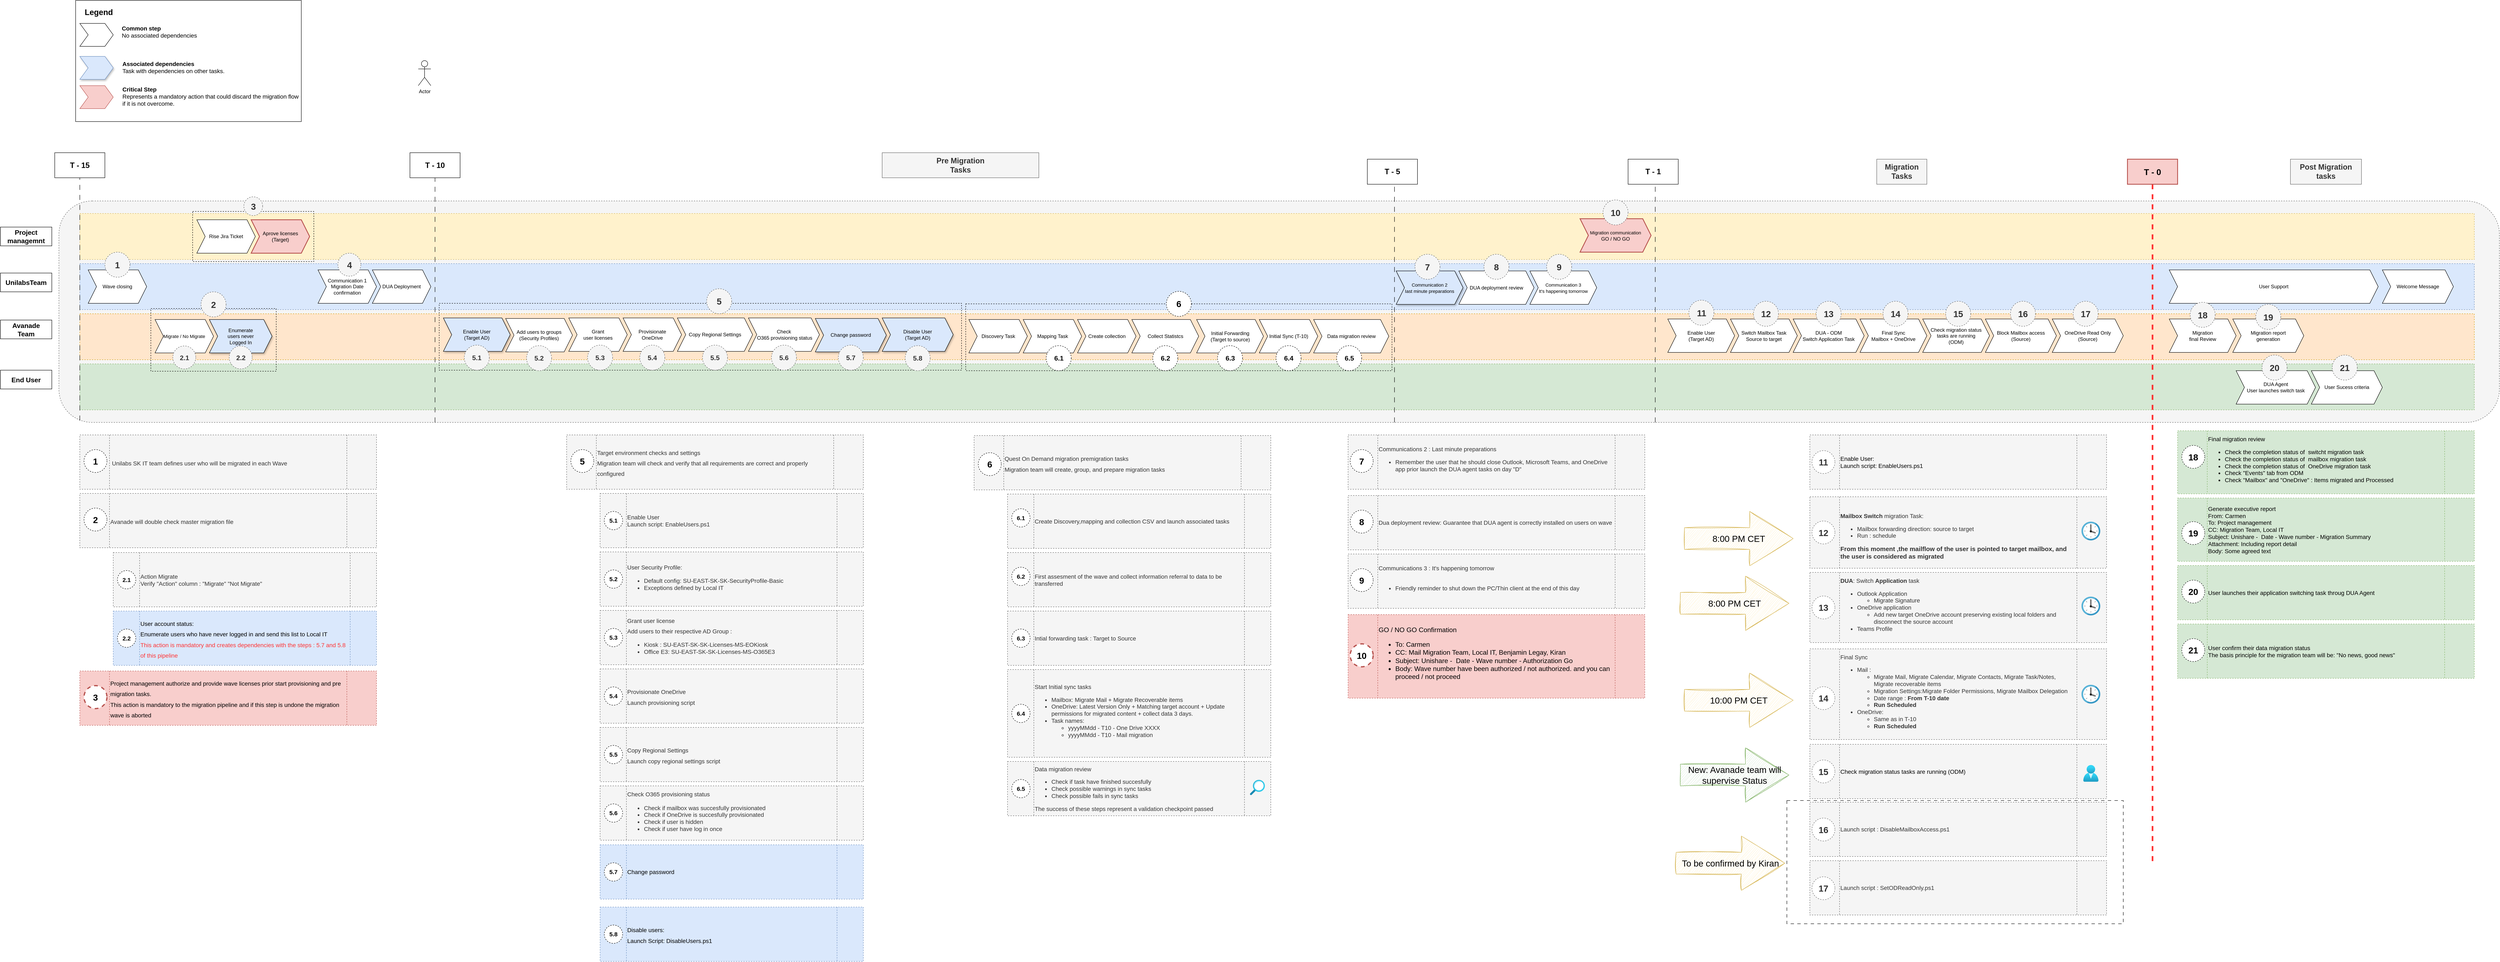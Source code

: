 <mxfile version="22.1.8" type="github">
  <diagram id="e1IzjhFPy2BL9-7FMw5H" name="Página-1">
    <mxGraphModel dx="2886" dy="2269" grid="1" gridSize="10" guides="1" tooltips="1" connect="1" arrows="1" fold="1" page="1" pageScale="1" pageWidth="827" pageHeight="1169" math="0" shadow="0">
      <root>
        <mxCell id="0" />
        <mxCell id="1" parent="0" />
        <mxCell id="KEI3JrH_esr1LvZ-FMrd-35" value="" style="rounded=1;whiteSpace=wrap;html=1;strokeColor=#666666;fontSize=16;fillColor=#f5f5f5;fontColor=#333333;dashed=1;" parent="1" vertex="1">
          <mxGeometry x="-770" y="440" width="5840" height="530" as="geometry" />
        </mxCell>
        <mxCell id="KEI3JrH_esr1LvZ-FMrd-28" value="" style="rounded=0;whiteSpace=wrap;html=1;fontSize=11;fillColor=#d5e8d4;strokeColor=#82b366;dashed=1;" parent="1" vertex="1">
          <mxGeometry x="-720" y="830" width="5730" height="110" as="geometry" />
        </mxCell>
        <mxCell id="KEI3JrH_esr1LvZ-FMrd-22" value="" style="rounded=0;whiteSpace=wrap;html=1;fontSize=11;fillColor=#ffe6cc;strokeColor=#d79b00;dashed=1;" parent="1" vertex="1">
          <mxGeometry x="-720" y="710" width="5730" height="110" as="geometry" />
        </mxCell>
        <mxCell id="KEI3JrH_esr1LvZ-FMrd-21" value="" style="rounded=0;whiteSpace=wrap;html=1;fontSize=11;fillColor=#dae8fc;strokeColor=#6c8ebf;dashed=1;" parent="1" vertex="1">
          <mxGeometry x="-720" y="590" width="5730" height="110" as="geometry" />
        </mxCell>
        <mxCell id="KEI3JrH_esr1LvZ-FMrd-8" value="Communication 1&lt;br&gt;Migration Date confirmation" style="shape=step;perimeter=stepPerimeter;whiteSpace=wrap;html=1;fixedSize=1;" parent="1" vertex="1">
          <mxGeometry x="-150" y="605" width="140" height="80" as="geometry" />
        </mxCell>
        <mxCell id="KEI3JrH_esr1LvZ-FMrd-11" value="DUA Deployment" style="shape=step;perimeter=stepPerimeter;whiteSpace=wrap;html=1;fixedSize=1;" parent="1" vertex="1">
          <mxGeometry x="-20" y="605" width="140" height="80" as="geometry" />
        </mxCell>
        <mxCell id="KEI3JrH_esr1LvZ-FMrd-18" value="User Sucess criteria" style="shape=step;perimeter=stepPerimeter;whiteSpace=wrap;html=1;fixedSize=1;" parent="1" vertex="1">
          <mxGeometry x="4620" y="846.25" width="170" height="80" as="geometry" />
        </mxCell>
        <mxCell id="KEI3JrH_esr1LvZ-FMrd-20" value="Migration report&lt;br&gt;generation" style="shape=step;perimeter=stepPerimeter;whiteSpace=wrap;html=1;fixedSize=1;" parent="1" vertex="1">
          <mxGeometry x="4432" y="722.5" width="170" height="80" as="geometry" />
        </mxCell>
        <mxCell id="KEI3JrH_esr1LvZ-FMrd-32" value="&lt;b&gt;&lt;font style=&quot;font-size: 16px;&quot;&gt;UnilabsTeam&lt;/font&gt;&lt;/b&gt;" style="text;html=1;strokeColor=default;fillColor=none;align=center;verticalAlign=middle;whiteSpace=wrap;rounded=0;fontSize=11;" parent="1" vertex="1">
          <mxGeometry x="-910" y="612.5" width="123" height="45" as="geometry" />
        </mxCell>
        <mxCell id="KEI3JrH_esr1LvZ-FMrd-33" value="&lt;b&gt;&lt;font style=&quot;font-size: 16px;&quot;&gt;Avanade&lt;br&gt;Team&lt;br&gt;&lt;/font&gt;&lt;/b&gt;" style="text;html=1;strokeColor=default;fillColor=none;align=center;verticalAlign=middle;whiteSpace=wrap;rounded=0;fontSize=11;" parent="1" vertex="1">
          <mxGeometry x="-910" y="725" width="123" height="45" as="geometry" />
        </mxCell>
        <mxCell id="KEI3JrH_esr1LvZ-FMrd-34" value="&lt;b&gt;&lt;font style=&quot;font-size: 16px;&quot;&gt;End User&lt;br&gt;&lt;/font&gt;&lt;/b&gt;" style="text;html=1;strokeColor=default;fillColor=none;align=center;verticalAlign=middle;whiteSpace=wrap;rounded=0;fontSize=11;" parent="1" vertex="1">
          <mxGeometry x="-910" y="845" width="123" height="45" as="geometry" />
        </mxCell>
        <mxCell id="KEI3JrH_esr1LvZ-FMrd-51" value="User Support" style="shape=step;perimeter=stepPerimeter;whiteSpace=wrap;html=1;fixedSize=1;" parent="1" vertex="1">
          <mxGeometry x="4280" y="605" width="500" height="80" as="geometry" />
        </mxCell>
        <mxCell id="KEI3JrH_esr1LvZ-FMrd-55" value="&lt;font style=&quot;font-size: 14px;&quot;&gt;&amp;nbsp;Unilabs SK IT team defines user who will be migrated in each Wave&lt;/font&gt;" style="shape=process;whiteSpace=wrap;html=1;backgroundOutline=1;dashed=1;sketch=0;strokeColor=#666666;fontSize=21;fillColor=#f5f5f5;fontColor=#333333;align=left;" parent="1" vertex="1">
          <mxGeometry x="-720" y="1000" width="710" height="130" as="geometry" />
        </mxCell>
        <mxCell id="KEI3JrH_esr1LvZ-FMrd-4" value="Wave closing" style="shape=step;perimeter=stepPerimeter;whiteSpace=wrap;html=1;fixedSize=1;" parent="1" vertex="1">
          <mxGeometry x="-700" y="605" width="140" height="80" as="geometry" />
        </mxCell>
        <mxCell id="KEI3JrH_esr1LvZ-FMrd-81" value="&lt;font style=&quot;font-size: 21px;&quot;&gt;&lt;b&gt;1&lt;/b&gt;&lt;/font&gt;" style="ellipse;whiteSpace=wrap;html=1;aspect=fixed;dashed=1;sketch=0;fontSize=16;" parent="1" vertex="1">
          <mxGeometry x="-710" y="1035" width="55" height="55" as="geometry" />
        </mxCell>
        <mxCell id="KEI3JrH_esr1LvZ-FMrd-82" value="&lt;span style=&quot;font-size: 14px;&quot;&gt;Avanade will double check master migration file&lt;/span&gt;" style="shape=process;whiteSpace=wrap;html=1;backgroundOutline=1;dashed=1;sketch=0;strokeColor=#666666;fontSize=21;fillColor=#f5f5f5;fontColor=#333333;align=left;" parent="1" vertex="1">
          <mxGeometry x="-720" y="1140" width="710" height="130" as="geometry" />
        </mxCell>
        <mxCell id="KEI3JrH_esr1LvZ-FMrd-83" value="&lt;span style=&quot;font-size: 21px;&quot;&gt;&lt;b&gt;2&lt;/b&gt;&lt;/span&gt;" style="ellipse;whiteSpace=wrap;html=1;aspect=fixed;dashed=1;sketch=0;fontSize=16;" parent="1" vertex="1">
          <mxGeometry x="-710" y="1175" width="55" height="55" as="geometry" />
        </mxCell>
        <mxCell id="KEI3JrH_esr1LvZ-FMrd-85" value="&lt;font style=&quot;font-size: 14px;&quot;&gt;Project management authorize and provide wave licenses prior start provisioning and pre migration tasks.&lt;br&gt;This action is mandatory to the migration pipeline and if this step is undone the migration wave is aborted&lt;/font&gt;" style="shape=process;whiteSpace=wrap;html=1;backgroundOutline=1;dashed=1;strokeColor=#b85450;fontSize=21;fillColor=#f8cecc;align=left;" parent="1" vertex="1">
          <mxGeometry x="-720" y="1565" width="710" height="130" as="geometry" />
        </mxCell>
        <mxCell id="KEI3JrH_esr1LvZ-FMrd-86" value="&lt;span style=&quot;font-size: 21px;&quot;&gt;&lt;b&gt;3&lt;/b&gt;&lt;/span&gt;" style="ellipse;whiteSpace=wrap;html=1;aspect=fixed;dashed=1;sketch=0;fontSize=16;fillColor=#FFFFFF;strokeColor=#b85450;strokeWidth=3;" parent="1" vertex="1">
          <mxGeometry x="-710" y="1600" width="55" height="55" as="geometry" />
        </mxCell>
        <mxCell id="KEI3JrH_esr1LvZ-FMrd-124" value="Final migration review&lt;br style=&quot;font-size: 14px;&quot;&gt;&lt;ul style=&quot;font-size: 14px;&quot;&gt;&lt;li style=&quot;font-size: 14px;&quot;&gt;Check the completion status of&amp;nbsp; switcht migration task&lt;/li&gt;&lt;li style=&quot;border-color: var(--border-color); font-size: 14px;&quot;&gt;Check the completion status of&amp;nbsp; mailbox migration task&lt;/li&gt;&lt;li style=&quot;border-color: var(--border-color); font-size: 14px;&quot;&gt;Check the completion status of&amp;nbsp; OneDrive migration task&lt;/li&gt;&lt;li style=&quot;border-color: var(--border-color); font-size: 14px;&quot;&gt;Check &quot;Events&quot; tab from ODM&lt;/li&gt;&lt;li style=&quot;border-color: var(--border-color); font-size: 14px;&quot;&gt;Check &quot;Mailbox&quot; and &quot;OneDrive&quot; : Items migrated and Processed&lt;/li&gt;&lt;/ul&gt;" style="shape=process;whiteSpace=wrap;html=1;backgroundOutline=1;dashed=1;strokeColor=#82b366;fontSize=14;fillColor=#d5e8d4;align=left;" parent="1" vertex="1">
          <mxGeometry x="4300" y="990" width="710" height="151" as="geometry" />
        </mxCell>
        <mxCell id="KEI3JrH_esr1LvZ-FMrd-125" value="&lt;font style=&quot;font-size: 21px;&quot;&gt;&lt;b&gt;18&lt;/b&gt;&lt;/font&gt;" style="ellipse;whiteSpace=wrap;html=1;aspect=fixed;dashed=1;fontSize=16;" parent="1" vertex="1">
          <mxGeometry x="4310" y="1025" width="55" height="55" as="geometry" />
        </mxCell>
        <mxCell id="KEI3JrH_esr1LvZ-FMrd-126" value="&lt;div&gt;Generate executive report&lt;/div&gt;&lt;div&gt;From: Carmen&lt;/div&gt;&lt;div&gt;To: Project management&lt;/div&gt;&lt;div&gt;CC: Migration Team, Local IT&lt;/div&gt;&lt;div&gt;Subject: Unishare -&amp;nbsp; Date - Wave number - Migration Summary&lt;/div&gt;&lt;div&gt;Attachment: Including report detail&lt;/div&gt;&lt;div&gt;Body: Some agreed text&lt;/div&gt;" style="shape=process;whiteSpace=wrap;html=1;backgroundOutline=1;dashed=1;strokeColor=#82b366;fontSize=14;fillColor=#d5e8d4;align=left;" parent="1" vertex="1">
          <mxGeometry x="4300" y="1151" width="710" height="151.5" as="geometry" />
        </mxCell>
        <mxCell id="KEI3JrH_esr1LvZ-FMrd-127" value="&lt;span style=&quot;font-size: 21px;&quot;&gt;&lt;b&gt;19&lt;/b&gt;&lt;/span&gt;" style="ellipse;whiteSpace=wrap;html=1;aspect=fixed;dashed=1;fontSize=16;" parent="1" vertex="1">
          <mxGeometry x="4310" y="1207.5" width="55" height="55" as="geometry" />
        </mxCell>
        <mxCell id="KEI3JrH_esr1LvZ-FMrd-128" value="User launches their application switching task throug DUA Agent" style="shape=process;whiteSpace=wrap;html=1;backgroundOutline=1;dashed=1;strokeColor=#82b366;fontSize=14;fillColor=#d5e8d4;align=left;" parent="1" vertex="1">
          <mxGeometry x="4300" y="1312.5" width="710" height="130" as="geometry" />
        </mxCell>
        <mxCell id="KEI3JrH_esr1LvZ-FMrd-129" value="&lt;span style=&quot;font-size: 21px;&quot;&gt;&lt;b&gt;20&lt;/b&gt;&lt;/span&gt;" style="ellipse;whiteSpace=wrap;html=1;aspect=fixed;dashed=1;fontSize=16;" parent="1" vertex="1">
          <mxGeometry x="4310" y="1347.5" width="55" height="55" as="geometry" />
        </mxCell>
        <mxCell id="KEI3JrH_esr1LvZ-FMrd-130" value="&lt;div style=&quot;font-size: 14px;&quot;&gt;User confirm their data migration status&lt;/div&gt;&lt;div style=&quot;font-size: 14px;&quot;&gt;The basis principle for the migration team will be: &quot;No news, good news&quot;&lt;/div&gt;" style="shape=process;whiteSpace=wrap;html=1;backgroundOutline=1;dashed=1;strokeColor=#82b366;fontSize=14;fillColor=#d5e8d4;align=left;" parent="1" vertex="1">
          <mxGeometry x="4300" y="1452.5" width="710" height="130" as="geometry" />
        </mxCell>
        <mxCell id="KEI3JrH_esr1LvZ-FMrd-131" value="&lt;span style=&quot;font-size: 21px;&quot;&gt;&lt;b&gt;21&lt;/b&gt;&lt;/span&gt;" style="ellipse;whiteSpace=wrap;html=1;aspect=fixed;dashed=1;fontSize=16;" parent="1" vertex="1">
          <mxGeometry x="4310" y="1487.5" width="55" height="55" as="geometry" />
        </mxCell>
        <mxCell id="KEI3JrH_esr1LvZ-FMrd-132" value="&lt;br&gt;&lt;b&gt;Mailbox Switch &lt;/b&gt;migration Task:&lt;br&gt;&lt;ul&gt;&lt;li&gt;Mailbox forwarding direction: source to target&lt;/li&gt;&lt;li&gt;Run : schedule&lt;/li&gt;&lt;/ul&gt;&lt;b&gt;&lt;font style=&quot;font-size: 15px;&quot;&gt;From this moment ,the mailflow of the user is pointed to target mailbox, and the user is considered as migrated&lt;/font&gt;&lt;/b&gt;" style="shape=process;whiteSpace=wrap;html=1;backgroundOutline=1;dashed=1;fontSize=14;align=left;fillColor=#f5f5f5;fontColor=#333333;strokeColor=#666666;" parent="1" vertex="1">
          <mxGeometry x="3420" y="1148" width="710" height="171" as="geometry" />
        </mxCell>
        <mxCell id="KEI3JrH_esr1LvZ-FMrd-134" value="&lt;b&gt;DUA&lt;/b&gt;: Switch &lt;b&gt;Application &lt;/b&gt;task&lt;br style=&quot;font-size: 14px;&quot;&gt;&lt;ul style=&quot;font-size: 14px;&quot;&gt;&lt;li style=&quot;font-size: 14px;&quot;&gt;Outlook Application&lt;/li&gt;&lt;ul&gt;&lt;li style=&quot;font-size: 14px;&quot;&gt;Migrate Signature&lt;/li&gt;&lt;/ul&gt;&lt;li style=&quot;font-size: 14px;&quot;&gt;OneDrive application&lt;/li&gt;&lt;ul&gt;&lt;li style=&quot;font-size: 14px;&quot;&gt;Add new target OneDrive account preserving existing local folders and disconnect the source account&lt;/li&gt;&lt;/ul&gt;&lt;li style=&quot;font-size: 14px;&quot;&gt;Teams Profile&lt;/li&gt;&lt;/ul&gt;" style="shape=process;whiteSpace=wrap;html=1;backgroundOutline=1;dashed=1;strokeColor=#666666;fontSize=14;fillColor=#f5f5f5;align=left;fontColor=#333333;" parent="1" vertex="1">
          <mxGeometry x="3420" y="1329" width="710" height="168" as="geometry" />
        </mxCell>
        <mxCell id="KEI3JrH_esr1LvZ-FMrd-135" value="&lt;span style=&quot;font-size: 21px;&quot;&gt;&lt;b&gt;12&lt;/b&gt;&lt;/span&gt;" style="ellipse;whiteSpace=wrap;html=1;aspect=fixed;dashed=1;fontSize=16;fillColor=default;fontColor=#333333;strokeColor=#666666;" parent="1" vertex="1">
          <mxGeometry x="3425" y="1206" width="55" height="55" as="geometry" />
        </mxCell>
        <mxCell id="KEI3JrH_esr1LvZ-FMrd-136" value="Final Sync&lt;br style=&quot;font-size: 14px;&quot;&gt;&lt;ul&gt;&lt;li&gt;Mail :&amp;nbsp;&lt;/li&gt;&lt;ul&gt;&lt;li&gt;Migrate Mail, Migrate Calendar, Migrate Contacts, Migrate Task/Notes, Migrate recoverable items&lt;/li&gt;&lt;li&gt;Migration Settings:Migrate Folder Permissions, Migrate Mailbox Delegation&lt;/li&gt;&lt;li&gt;Date range : &lt;b&gt;From T-10 date&lt;/b&gt;&lt;/li&gt;&lt;li&gt;&lt;b&gt;Run Scheduled&lt;/b&gt;&lt;/li&gt;&lt;/ul&gt;&lt;li&gt;OneDrive:&amp;nbsp;&lt;/li&gt;&lt;ul&gt;&lt;li&gt;Same as in T-10&amp;nbsp;&lt;/li&gt;&lt;li&gt;&lt;b&gt;Run Scheduled&lt;/b&gt;&lt;/li&gt;&lt;/ul&gt;&lt;/ul&gt;" style="shape=process;whiteSpace=wrap;html=1;backgroundOutline=1;dashed=1;strokeColor=#666666;fontSize=14;fillColor=#f5f5f5;align=left;fontColor=#333333;" parent="1" vertex="1">
          <mxGeometry x="3420" y="1512" width="710" height="217" as="geometry" />
        </mxCell>
        <mxCell id="KEI3JrH_esr1LvZ-FMrd-137" value="&lt;span style=&quot;font-size: 21px;&quot;&gt;&lt;b&gt;13&lt;/b&gt;&lt;/span&gt;" style="ellipse;whiteSpace=wrap;html=1;aspect=fixed;dashed=1;fontSize=16;fillColor=default;fontColor=#333333;strokeColor=#666666;" parent="1" vertex="1">
          <mxGeometry x="3425" y="1385.5" width="55" height="55" as="geometry" />
        </mxCell>
        <mxCell id="KEI3JrH_esr1LvZ-FMrd-138" value="&lt;font style=&quot;font-size: 14px;&quot;&gt;&lt;span style=&quot;color: rgb(0, 0, 0); text-align: center;&quot;&gt;Check migration status&amp;nbsp;&lt;/span&gt;&lt;span style=&quot;color: rgb(0, 0, 0); text-align: center;&quot;&gt;tasks are running&amp;nbsp;&lt;/span&gt;&lt;span style=&quot;color: rgb(0, 0, 0); text-align: center;&quot;&gt;(ODM)&amp;nbsp;&lt;/span&gt;&lt;/font&gt;" style="shape=process;whiteSpace=wrap;html=1;backgroundOutline=1;dashed=1;strokeColor=#666666;fontSize=14;fillColor=#f5f5f5;align=left;fontColor=#333333;" parent="1" vertex="1">
          <mxGeometry x="3420" y="1740.5" width="710" height="130" as="geometry" />
        </mxCell>
        <mxCell id="KEI3JrH_esr1LvZ-FMrd-139" value="&lt;span style=&quot;font-size: 21px;&quot;&gt;&lt;b&gt;14&lt;/b&gt;&lt;/span&gt;" style="ellipse;whiteSpace=wrap;html=1;aspect=fixed;dashed=1;fontSize=16;fillColor=default;fontColor=#333333;strokeColor=#666666;" parent="1" vertex="1">
          <mxGeometry x="3425" y="1602.5" width="55" height="55" as="geometry" />
        </mxCell>
        <mxCell id="KEI3JrH_esr1LvZ-FMrd-140" value="Launch script : DisableMailboxAccess.ps1" style="shape=process;whiteSpace=wrap;html=1;backgroundOutline=1;dashed=1;strokeColor=#666666;fontSize=14;fillColor=#f5f5f5;align=left;fontColor=#333333;" parent="1" vertex="1">
          <mxGeometry x="3420" y="1879" width="710" height="130" as="geometry" />
        </mxCell>
        <mxCell id="KEI3JrH_esr1LvZ-FMrd-141" value="&lt;span style=&quot;font-size: 21px;&quot;&gt;&lt;b&gt;15&lt;/b&gt;&lt;/span&gt;" style="ellipse;whiteSpace=wrap;html=1;aspect=fixed;dashed=1;fontSize=16;fillColor=default;fontColor=#333333;strokeColor=#666666;" parent="1" vertex="1">
          <mxGeometry x="3425" y="1778" width="55" height="55" as="geometry" />
        </mxCell>
        <mxCell id="KEI3JrH_esr1LvZ-FMrd-154" value="Migration &lt;br&gt;final Review" style="shape=step;perimeter=stepPerimeter;whiteSpace=wrap;html=1;fixedSize=1;" parent="1" vertex="1">
          <mxGeometry x="4280" y="722.5" width="160" height="80" as="geometry" />
        </mxCell>
        <mxCell id="KEI3JrH_esr1LvZ-FMrd-156" value="DUA Agent&lt;br&gt;User launches switch task" style="shape=step;perimeter=stepPerimeter;whiteSpace=wrap;html=1;fixedSize=1;" parent="1" vertex="1">
          <mxGeometry x="4440" y="846.25" width="190" height="80" as="geometry" />
        </mxCell>
        <mxCell id="KEI3JrH_esr1LvZ-FMrd-104" value="&lt;span style=&quot;font-size: 21px;&quot;&gt;&lt;b&gt;19&lt;/b&gt;&lt;/span&gt;" style="ellipse;whiteSpace=wrap;html=1;aspect=fixed;dashed=1;sketch=0;strokeColor=#666666;fontSize=16;fillColor=#f5f5f5;fontColor=#333333;" parent="1" vertex="1">
          <mxGeometry x="4487" y="687.5" width="60" height="60" as="geometry" />
        </mxCell>
        <mxCell id="KEI3JrH_esr1LvZ-FMrd-77" value="&lt;span style=&quot;font-size: 21px;&quot;&gt;&lt;b&gt;21&lt;/b&gt;&lt;/span&gt;" style="ellipse;whiteSpace=wrap;html=1;aspect=fixed;dashed=1;sketch=0;strokeColor=#666666;fontSize=16;fillColor=#f5f5f5;fontColor=#333333;" parent="1" vertex="1">
          <mxGeometry x="4670" y="808.75" width="60" height="60" as="geometry" />
        </mxCell>
        <mxCell id="ei8IVLT8In2pyp8bNh4R-7" value="" style="aspect=fixed;html=1;points=[];align=center;image;fontSize=12;image=img/lib/mscae/Clock.svg;dashed=1;fillColor=#f5f5f5;fontColor=#333333;strokeColor=#666666;" parent="1" vertex="1">
          <mxGeometry x="4070" y="1387" width="45" height="45" as="geometry" />
        </mxCell>
        <mxCell id="ei8IVLT8In2pyp8bNh4R-8" value="" style="aspect=fixed;html=1;points=[];align=center;image;fontSize=12;image=img/lib/mscae/Clock.svg;dashed=1;fillColor=#f5f5f5;fontColor=#333333;strokeColor=#666666;" parent="1" vertex="1">
          <mxGeometry x="4070" y="1598" width="45" height="45" as="geometry" />
        </mxCell>
        <mxCell id="KEI3JrH_esr1LvZ-FMrd-107" value="&lt;span style=&quot;font-size: 21px;&quot;&gt;&lt;b&gt;18&lt;/b&gt;&lt;/span&gt;" style="ellipse;whiteSpace=wrap;html=1;aspect=fixed;dashed=1;sketch=0;strokeColor=#666666;fontSize=16;fillColor=#f5f5f5;fontColor=#333333;" parent="1" vertex="1">
          <mxGeometry x="4330" y="682.5" width="60" height="60" as="geometry" />
        </mxCell>
        <mxCell id="KEI3JrH_esr1LvZ-FMrd-105" value="&lt;span style=&quot;font-size: 21px;&quot;&gt;&lt;b&gt;20&lt;/b&gt;&lt;/span&gt;" style="ellipse;whiteSpace=wrap;html=1;aspect=fixed;dashed=1;sketch=0;strokeColor=#666666;fontSize=16;fillColor=#f5f5f5;fontColor=#333333;" parent="1" vertex="1">
          <mxGeometry x="4502" y="808.75" width="60" height="60" as="geometry" />
        </mxCell>
        <mxCell id="ei8IVLT8In2pyp8bNh4R-9" value="" style="rounded=0;whiteSpace=wrap;html=1;fontSize=11;fillColor=#fff2cc;strokeColor=#d6b656;dashed=1;" parent="1" vertex="1">
          <mxGeometry x="-720" y="470" width="5730" height="110" as="geometry" />
        </mxCell>
        <mxCell id="KEI3JrH_esr1LvZ-FMrd-54" value="&lt;font style=&quot;font-size: 21px;&quot;&gt;&lt;b&gt;1&lt;/b&gt;&lt;/font&gt;" style="ellipse;whiteSpace=wrap;html=1;aspect=fixed;dashed=1;sketch=0;strokeColor=#666666;fontSize=16;fillColor=#f5f5f5;fontColor=#333333;" parent="1" vertex="1">
          <mxGeometry x="-660" y="562.5" width="60" height="60" as="geometry" />
        </mxCell>
        <mxCell id="ei8IVLT8In2pyp8bNh4R-12" value="&lt;b&gt;&lt;font style=&quot;font-size: 16px;&quot;&gt;Project managemnt&lt;/font&gt;&lt;/b&gt;" style="text;html=1;strokeColor=default;fillColor=none;align=center;verticalAlign=middle;whiteSpace=wrap;rounded=0;fontSize=11;" parent="1" vertex="1">
          <mxGeometry x="-910" y="502.5" width="123" height="45" as="geometry" />
        </mxCell>
        <mxCell id="ei8IVLT8In2pyp8bNh4R-19" value="&lt;span style=&quot;font-size: 21px;&quot;&gt;&lt;b&gt;4&lt;/b&gt;&lt;/span&gt;" style="ellipse;whiteSpace=wrap;html=1;aspect=fixed;dashed=1;sketch=0;strokeColor=#666666;fontSize=16;fillColor=#f5f5f5;fontColor=#333333;" parent="1" vertex="1">
          <mxGeometry x="-102.5" y="565" width="55" height="55" as="geometry" />
        </mxCell>
        <mxCell id="ei8IVLT8In2pyp8bNh4R-40" value="" style="group" parent="1" connectable="0" vertex="1">
          <mxGeometry x="-450" y="430" width="290" height="155" as="geometry" />
        </mxCell>
        <mxCell id="ei8IVLT8In2pyp8bNh4R-10" value="Rise Jira Ticket" style="shape=step;perimeter=stepPerimeter;whiteSpace=wrap;html=1;fixedSize=1;" parent="ei8IVLT8In2pyp8bNh4R-40" vertex="1">
          <mxGeometry x="10" y="55" width="140" height="80" as="geometry" />
        </mxCell>
        <mxCell id="ei8IVLT8In2pyp8bNh4R-16" value="Aprove licenses&lt;br&gt;(Target)&lt;br&gt;" style="shape=step;perimeter=stepPerimeter;whiteSpace=wrap;html=1;fixedSize=1;fillColor=#f8cecc;strokeColor=#b85450;strokeWidth=2;" parent="ei8IVLT8In2pyp8bNh4R-40" vertex="1">
          <mxGeometry x="140" y="55" width="140" height="80" as="geometry" />
        </mxCell>
        <mxCell id="ei8IVLT8In2pyp8bNh4R-17" value="" style="rounded=0;whiteSpace=wrap;html=1;dashed=1;fontSize=20;fillColor=none;" parent="ei8IVLT8In2pyp8bNh4R-40" vertex="1">
          <mxGeometry y="35" width="290" height="120" as="geometry" />
        </mxCell>
        <mxCell id="KEI3JrH_esr1LvZ-FMrd-58" value="&lt;span style=&quot;font-size: 21px;&quot;&gt;&lt;b&gt;3&lt;/b&gt;&lt;/span&gt;" style="ellipse;whiteSpace=wrap;html=1;aspect=fixed;dashed=1;sketch=0;strokeColor=#666666;fontSize=16;fillColor=#f5f5f5;fontColor=#333333;" parent="ei8IVLT8In2pyp8bNh4R-40" vertex="1">
          <mxGeometry x="122.5" width="45" height="45" as="geometry" />
        </mxCell>
        <mxCell id="ei8IVLT8In2pyp8bNh4R-59" value="Launch script : SetODReadOnly.ps1" style="shape=process;whiteSpace=wrap;html=1;backgroundOutline=1;dashed=1;strokeColor=#666666;fontSize=14;fillColor=#f5f5f5;align=left;fontColor=#333333;" parent="1" vertex="1">
          <mxGeometry x="3420" y="2019" width="710" height="130" as="geometry" />
        </mxCell>
        <mxCell id="ei8IVLT8In2pyp8bNh4R-60" value="&lt;span style=&quot;font-size: 21px;&quot;&gt;&lt;b&gt;16&lt;/b&gt;&lt;/span&gt;" style="ellipse;whiteSpace=wrap;html=1;aspect=fixed;dashed=1;fontSize=16;fillColor=default;fontColor=#333333;strokeColor=#666666;" parent="1" vertex="1">
          <mxGeometry x="3425" y="1917" width="55" height="55" as="geometry" />
        </mxCell>
        <mxCell id="ei8IVLT8In2pyp8bNh4R-61" value="" style="aspect=fixed;html=1;points=[];align=center;image;fontSize=12;image=img/lib/mscae/Clock.svg;dashed=1;fillColor=#f5f5f5;fontColor=#333333;strokeColor=#666666;" parent="1" vertex="1">
          <mxGeometry x="4070" y="1207.5" width="45" height="45" as="geometry" />
        </mxCell>
        <mxCell id="KEI3JrH_esr1LvZ-FMrd-87" value="&lt;font style=&quot;font-size: 14px;&quot;&gt;Target environment checks and settings&lt;br&gt;Migration team will check and verify that all requirements are correct and properly configured&lt;/font&gt;" style="shape=process;whiteSpace=wrap;html=1;backgroundOutline=1;dashed=1;sketch=0;strokeColor=#666666;fontSize=21;fillColor=#f5f5f5;fontColor=#333333;align=left;" parent="1" vertex="1">
          <mxGeometry x="445" y="1000" width="710" height="130" as="geometry" />
        </mxCell>
        <mxCell id="KEI3JrH_esr1LvZ-FMrd-88" value="&lt;span style=&quot;font-size: 21px;&quot;&gt;&lt;b&gt;5&lt;/b&gt;&lt;/span&gt;" style="ellipse;whiteSpace=wrap;html=1;aspect=fixed;dashed=1;sketch=0;fontSize=16;" parent="1" vertex="1">
          <mxGeometry x="455" y="1035" width="55" height="55" as="geometry" />
        </mxCell>
        <mxCell id="KEI3JrH_esr1LvZ-FMrd-89" value="&lt;font style=&quot;font-size: 14px;&quot;&gt;User Security Profile:&lt;br&gt;&lt;ul&gt;&lt;li&gt;&lt;span dir=&quot;ltr&quot; class=&quot;ui-provider dzs dzt c d e f g h i j k l m n o p q r s t dzu dzv w x y z ab ac ae af ag ah ai aj ak&quot;&gt;Default config: SU-EAST-SK-SK-SecurityProfile-Basic&lt;/span&gt;&lt;/li&gt;&lt;li&gt;&lt;span dir=&quot;ltr&quot; class=&quot;ui-provider dzs dzt c d e f g h i j k l m n o p q r s t dzu dzv w x y z ab ac ae af ag ah ai aj ak&quot;&gt;Exceptions defined by Local IT&lt;/span&gt;&lt;/li&gt;&lt;/ul&gt;&lt;/font&gt;" style="shape=process;whiteSpace=wrap;html=1;backgroundOutline=1;dashed=1;sketch=0;strokeColor=#666666;fontSize=21;fillColor=#f5f5f5;fontColor=#333333;align=left;" parent="1" vertex="1">
          <mxGeometry x="525" y="1280" width="630" height="130" as="geometry" />
        </mxCell>
        <mxCell id="KEI3JrH_esr1LvZ-FMrd-170" value="&lt;font style=&quot;font-size: 14px;&quot;&gt;Grant user license&lt;br&gt;Add users to their respective AD Group :&lt;br&gt;&lt;ul&gt;&lt;li&gt;&lt;font style=&quot;font-size: 14px;&quot;&gt;Kiosk : SU-EAST-SK-SK-Licenses-MS-EOKiosk&lt;/font&gt;&lt;/li&gt;&lt;li&gt;&lt;font style=&quot;font-size: 14px;&quot;&gt;Office E3: SU-EAST-SK-SK-Licenses-MS-O365E3&lt;/font&gt;&lt;/li&gt;&lt;/ul&gt;&lt;/font&gt;" style="shape=process;whiteSpace=wrap;html=1;backgroundOutline=1;dashed=1;sketch=0;strokeColor=#666666;fontSize=21;fillColor=#f5f5f5;fontColor=#333333;align=left;" parent="1" vertex="1">
          <mxGeometry x="525" y="1420" width="630" height="130" as="geometry" />
        </mxCell>
        <mxCell id="KEI3JrH_esr1LvZ-FMrd-171" value="&lt;font style=&quot;font-size: 14px;&quot;&gt;&lt;b style=&quot;font-size: 14px;&quot;&gt;5.2&lt;/b&gt;&lt;/font&gt;" style="ellipse;whiteSpace=wrap;html=1;aspect=fixed;dashed=1;sketch=0;fontSize=14;" parent="1" vertex="1">
          <mxGeometry x="535" y="1323" width="44" height="44" as="geometry" />
        </mxCell>
        <mxCell id="KEI3JrH_esr1LvZ-FMrd-174" value="&lt;font style=&quot;font-size: 14px;&quot;&gt;Provisionate OneDrive&lt;br&gt;Launch provisioning script&lt;br&gt;&lt;/font&gt;" style="shape=process;whiteSpace=wrap;html=1;backgroundOutline=1;dashed=1;sketch=0;strokeColor=#666666;fontSize=21;fillColor=#f5f5f5;fontColor=#333333;align=left;" parent="1" vertex="1">
          <mxGeometry x="525" y="1560" width="630" height="130" as="geometry" />
        </mxCell>
        <mxCell id="KEI3JrH_esr1LvZ-FMrd-175" value="&lt;font style=&quot;font-size: 14px;&quot;&gt;&lt;b style=&quot;font-size: 14px;&quot;&gt;5.3&lt;/b&gt;&lt;/font&gt;" style="ellipse;whiteSpace=wrap;html=1;aspect=fixed;dashed=1;sketch=0;fontSize=14;" parent="1" vertex="1">
          <mxGeometry x="535" y="1463" width="44" height="44" as="geometry" />
        </mxCell>
        <mxCell id="KEI3JrH_esr1LvZ-FMrd-178" value="&lt;font style=&quot;font-size: 14px;&quot;&gt;Copy Regional Settings&lt;br&gt;Launch copy regional settings script&lt;br&gt;&lt;/font&gt;" style="shape=process;whiteSpace=wrap;html=1;backgroundOutline=1;dashed=1;sketch=0;strokeColor=#666666;fontSize=21;fillColor=#f5f5f5;fontColor=#333333;align=left;" parent="1" vertex="1">
          <mxGeometry x="525" y="1700" width="630" height="130" as="geometry" />
        </mxCell>
        <mxCell id="KEI3JrH_esr1LvZ-FMrd-179" value="&lt;font style=&quot;font-size: 14px;&quot;&gt;Check O365 provisioning status&lt;br&gt;&lt;ul&gt;&lt;li&gt;&lt;font style=&quot;font-size: 14px;&quot;&gt;Check if mailbox was succesfully provisionated&lt;/font&gt;&lt;/li&gt;&lt;li&gt;&lt;font style=&quot;font-size: 14px;&quot;&gt;Check if OneDrive is succesfully provisionated&lt;/font&gt;&lt;/li&gt;&lt;li&gt;&lt;font style=&quot;font-size: 14px;&quot;&gt;Check if user is hidden&lt;/font&gt;&lt;/li&gt;&lt;li&gt;&lt;font style=&quot;font-size: 14px;&quot;&gt;Check if user have log in once&lt;/font&gt;&lt;/li&gt;&lt;/ul&gt;&lt;/font&gt;" style="shape=process;whiteSpace=wrap;html=1;backgroundOutline=1;dashed=1;sketch=0;strokeColor=#666666;fontSize=21;fillColor=#f5f5f5;fontColor=#333333;align=left;" parent="1" vertex="1">
          <mxGeometry x="525" y="1840" width="630" height="130" as="geometry" />
        </mxCell>
        <mxCell id="KEI3JrH_esr1LvZ-FMrd-180" value="&lt;font style=&quot;font-size: 14px;&quot;&gt;&lt;b style=&quot;font-size: 14px;&quot;&gt;5.4&lt;/b&gt;&lt;/font&gt;" style="ellipse;whiteSpace=wrap;html=1;aspect=fixed;dashed=1;sketch=0;fontSize=14;" parent="1" vertex="1">
          <mxGeometry x="535" y="1603" width="44" height="44" as="geometry" />
        </mxCell>
        <mxCell id="KEI3JrH_esr1LvZ-FMrd-181" value="&lt;font style=&quot;font-size: 14px;&quot;&gt;&lt;b style=&quot;font-size: 14px;&quot;&gt;5.5&lt;/b&gt;&lt;/font&gt;" style="ellipse;whiteSpace=wrap;html=1;aspect=fixed;dashed=1;sketch=0;fontSize=14;" parent="1" vertex="1">
          <mxGeometry x="535" y="1743" width="44" height="44" as="geometry" />
        </mxCell>
        <mxCell id="KEI3JrH_esr1LvZ-FMrd-116" value="&lt;font style=&quot;font-size: 14px;&quot;&gt;Quest On Demand migration premigration tasks&lt;br&gt;Migration team will create, group, and prepare migration tasks&lt;/font&gt;" style="shape=process;whiteSpace=wrap;html=1;backgroundOutline=1;dashed=1;sketch=0;strokeColor=#666666;fontSize=21;fillColor=#f5f5f5;fontColor=#333333;align=left;" parent="1" vertex="1">
          <mxGeometry x="1420" y="1001.5" width="710" height="130" as="geometry" />
        </mxCell>
        <mxCell id="KEI3JrH_esr1LvZ-FMrd-117" value="&lt;font style=&quot;font-size: 21px;&quot;&gt;&lt;b&gt;6&lt;/b&gt;&lt;/font&gt;" style="ellipse;whiteSpace=wrap;html=1;aspect=fixed;dashed=1;sketch=0;fontSize=16;" parent="1" vertex="1">
          <mxGeometry x="1430" y="1042.5" width="55" height="55" as="geometry" />
        </mxCell>
        <mxCell id="KEI3JrH_esr1LvZ-FMrd-118" value="Create Discovery,mapping and collection CSV and launch associated tasks" style="shape=process;whiteSpace=wrap;html=1;backgroundOutline=1;dashed=1;sketch=0;strokeColor=#666666;fontSize=14;fillColor=#f5f5f5;fontColor=#333333;align=left;" parent="1" vertex="1">
          <mxGeometry x="1500" y="1141.5" width="630" height="130" as="geometry" />
        </mxCell>
        <mxCell id="KEI3JrH_esr1LvZ-FMrd-119" value="&lt;span style=&quot;font-size: 14px;&quot;&gt;&lt;b style=&quot;font-size: 14px;&quot;&gt;6.1&lt;/b&gt;&lt;/span&gt;" style="ellipse;whiteSpace=wrap;html=1;aspect=fixed;dashed=1;sketch=0;fontSize=14;" parent="1" vertex="1">
          <mxGeometry x="1510" y="1176.5" width="44" height="44" as="geometry" />
        </mxCell>
        <mxCell id="KEI3JrH_esr1LvZ-FMrd-122" value="&lt;span style=&quot;background-color: initial; font-size: 14px;&quot;&gt;Start Initial sync tasks&lt;br style=&quot;font-size: 14px;&quot;&gt;&lt;ul style=&quot;font-size: 14px;&quot;&gt;&lt;li style=&quot;font-size: 14px;&quot;&gt;&lt;span style=&quot;background-color: initial; font-size: 14px;&quot;&gt;Mailbox: Migrate Mail + Migrate Recoverable items&lt;/span&gt;&lt;/li&gt;&lt;li style=&quot;font-size: 14px;&quot;&gt;&lt;span style=&quot;background-color: initial; font-size: 14px;&quot;&gt;OneDrive: Latest Version Only + Matching target account + Update permissions for migrated content + collect data 3 days.&lt;/span&gt;&lt;/li&gt;&lt;li style=&quot;font-size: 14px;&quot;&gt;Task names:&lt;/li&gt;&lt;ul style=&quot;font-size: 14px;&quot;&gt;&lt;li style=&quot;font-size: 14px;&quot;&gt;yyyyMMdd - T10 - One Drive XXXX&lt;/li&gt;&lt;li style=&quot;font-size: 14px;&quot;&gt;yyyyMMdd - T10 - Mail migration&lt;/li&gt;&lt;/ul&gt;&lt;/ul&gt;&lt;/span&gt;" style="shape=process;whiteSpace=wrap;html=1;backgroundOutline=1;dashed=1;sketch=0;strokeColor=#666666;fontSize=14;fillColor=#f5f5f5;fontColor=#333333;align=left;" parent="1" vertex="1">
          <mxGeometry x="1500" y="1561.5" width="630" height="210" as="geometry" />
        </mxCell>
        <mxCell id="ei8IVLT8In2pyp8bNh4R-3" value="Data migration review&lt;br style=&quot;font-size: 14px;&quot;&gt;&lt;ul style=&quot;font-size: 14px;&quot;&gt;&lt;li style=&quot;font-size: 14px;&quot;&gt;Check if task have finished succesfully&lt;/li&gt;&lt;li style=&quot;font-size: 14px;&quot;&gt;Check possible warnings in sync tasks&lt;/li&gt;&lt;li style=&quot;font-size: 14px;&quot;&gt;Check possible fails in sync tasks&lt;/li&gt;&lt;/ul&gt;&lt;div&gt;The success of these steps represent a validation checkpoint passed&lt;/div&gt;" style="shape=process;whiteSpace=wrap;html=1;backgroundOutline=1;dashed=1;sketch=0;strokeColor=#666666;fontSize=14;fillColor=#f5f5f5;fontColor=#333333;align=left;" parent="1" vertex="1">
          <mxGeometry x="1500" y="1781.5" width="630" height="130" as="geometry" />
        </mxCell>
        <mxCell id="ei8IVLT8In2pyp8bNh4R-47" value="First assesment of the wave and collect information referral to data to be transferred" style="shape=process;whiteSpace=wrap;html=1;backgroundOutline=1;dashed=1;sketch=0;strokeColor=#666666;fontSize=14;fillColor=#f5f5f5;fontColor=#333333;align=left;" parent="1" vertex="1">
          <mxGeometry x="1500" y="1281.5" width="630" height="130" as="geometry" />
        </mxCell>
        <mxCell id="ei8IVLT8In2pyp8bNh4R-49" value="" style="aspect=fixed;html=1;points=[];align=center;image;fontSize=12;image=img/lib/azure2/general/Search.svg;dashed=1;sketch=0;strokeWidth=3;fontColor=#ffffff;fillColor=#FFFFFF;" parent="1" vertex="1">
          <mxGeometry x="2080" y="1825.5" width="36" height="36.54" as="geometry" />
        </mxCell>
        <mxCell id="ei8IVLT8In2pyp8bNh4R-48" value="&lt;span style=&quot;font-size: 14px;&quot;&gt;&lt;b style=&quot;font-size: 14px;&quot;&gt;6.4&lt;/b&gt;&lt;/span&gt;" style="ellipse;whiteSpace=wrap;html=1;aspect=fixed;dashed=1;sketch=0;fontSize=14;" parent="1" vertex="1">
          <mxGeometry x="1510" y="1644.5" width="44" height="44" as="geometry" />
        </mxCell>
        <mxCell id="KEI3JrH_esr1LvZ-FMrd-121" value="&lt;span style=&quot;font-size: 14px;&quot;&gt;&lt;b style=&quot;font-size: 14px;&quot;&gt;6.2&lt;/b&gt;&lt;/span&gt;" style="ellipse;whiteSpace=wrap;html=1;aspect=fixed;dashed=1;sketch=0;fontSize=14;" parent="1" vertex="1">
          <mxGeometry x="1510" y="1316.5" width="44" height="44" as="geometry" />
        </mxCell>
        <mxCell id="KEI3JrH_esr1LvZ-FMrd-148" value="&lt;font style=&quot;font-size: 16px;&quot;&gt;GO / NO GO Confirmation&lt;br style=&quot;&quot;&gt;&lt;/font&gt;&lt;ul style=&quot;font-size: 16px;&quot;&gt;&lt;li style=&quot;&quot;&gt;&lt;font style=&quot;font-size: 16px;&quot;&gt;To: Carmen&lt;/font&gt;&lt;/li&gt;&lt;li style=&quot;&quot;&gt;&lt;font style=&quot;font-size: 16px;&quot;&gt;CC: Mail Migration Team, Local IT, Benjamin Legay, Kiran&lt;/font&gt;&lt;/li&gt;&lt;li style=&quot;&quot;&gt;&lt;font style=&quot;font-size: 16px;&quot;&gt;Subject: Unishare -&amp;nbsp; Date - Wave number - Authorization Go&lt;/font&gt;&lt;/li&gt;&lt;li style=&quot;&quot;&gt;&lt;font style=&quot;font-size: 16px;&quot;&gt;Body: Wave number have been authorized / not authorized. and you can proceed / not proceed&lt;/font&gt;&lt;/li&gt;&lt;/ul&gt;" style="shape=process;whiteSpace=wrap;html=1;backgroundOutline=1;dashed=1;sketch=0;strokeColor=#b85450;fontSize=14;fillColor=#f8cecc;align=left;" parent="1" vertex="1">
          <mxGeometry x="2315" y="1430" width="710" height="200" as="geometry" />
        </mxCell>
        <mxCell id="KEI3JrH_esr1LvZ-FMrd-149" value="&lt;span style=&quot;font-size: 21px;&quot;&gt;&lt;b&gt;10&lt;/b&gt;&lt;/span&gt;" style="ellipse;whiteSpace=wrap;html=1;aspect=fixed;dashed=1;sketch=0;fontSize=16;fillColor=#FFFFFF;strokeColor=#b85450;strokeWidth=3;" parent="1" vertex="1">
          <mxGeometry x="2320" y="1500" width="55" height="55" as="geometry" />
        </mxCell>
        <mxCell id="ei8IVLT8In2pyp8bNh4R-5" value="Communications 2 : Last minute preparations&lt;br&gt;&lt;ul&gt;&lt;li&gt;Remember the user that he should close Outlook, Microsoft Teams, and OneDrive app prior launch the DUA agent tasks on day &quot;D&quot;&lt;/li&gt;&lt;/ul&gt;" style="shape=process;whiteSpace=wrap;html=1;backgroundOutline=1;dashed=1;sketch=0;strokeColor=#666666;fontSize=14;fillColor=#f5f5f5;fontColor=#333333;align=left;" parent="1" vertex="1">
          <mxGeometry x="2315" y="1000" width="710" height="130" as="geometry" />
        </mxCell>
        <mxCell id="ei8IVLT8In2pyp8bNh4R-6" value="&lt;font style=&quot;font-size: 21px;&quot;&gt;&lt;b&gt;7&lt;/b&gt;&lt;/font&gt;" style="ellipse;whiteSpace=wrap;html=1;aspect=fixed;dashed=1;sketch=0;fontSize=16;" parent="1" vertex="1">
          <mxGeometry x="2320" y="1035" width="55" height="55" as="geometry" />
        </mxCell>
        <mxCell id="ei8IVLT8In2pyp8bNh4R-55" value="Dua deployment review: Guarantee that DUA agent is correctly installed on users on wave" style="shape=process;whiteSpace=wrap;html=1;backgroundOutline=1;dashed=1;sketch=0;strokeColor=#666666;fontSize=14;fillColor=#f5f5f5;fontColor=#333333;align=left;" parent="1" vertex="1">
          <mxGeometry x="2315" y="1145" width="710" height="130" as="geometry" />
        </mxCell>
        <mxCell id="ei8IVLT8In2pyp8bNh4R-56" value="&lt;font style=&quot;font-size: 21px;&quot;&gt;&lt;b&gt;8&lt;/b&gt;&lt;/font&gt;" style="ellipse;whiteSpace=wrap;html=1;aspect=fixed;dashed=1;sketch=0;fontSize=16;" parent="1" vertex="1">
          <mxGeometry x="2320" y="1180" width="55" height="55" as="geometry" />
        </mxCell>
        <mxCell id="ei8IVLT8In2pyp8bNh4R-57" value="Communications 3 : It&#39;s happening tomorrow&lt;br&gt;&lt;br&gt;&lt;ul&gt;&lt;li&gt;Friendly reminder to shut down the PC/Thin client at the end of this day&lt;/li&gt;&lt;/ul&gt;" style="shape=process;whiteSpace=wrap;html=1;backgroundOutline=1;dashed=1;sketch=0;strokeColor=#666666;fontSize=14;fillColor=#f5f5f5;fontColor=#333333;align=left;" parent="1" vertex="1">
          <mxGeometry x="2315" y="1285" width="710" height="130" as="geometry" />
        </mxCell>
        <mxCell id="ei8IVLT8In2pyp8bNh4R-58" value="&lt;font style=&quot;font-size: 21px;&quot;&gt;&lt;b&gt;9&lt;/b&gt;&lt;/font&gt;" style="ellipse;whiteSpace=wrap;html=1;aspect=fixed;dashed=1;sketch=0;fontSize=16;" parent="1" vertex="1">
          <mxGeometry x="2320" y="1320" width="55" height="55" as="geometry" />
        </mxCell>
        <mxCell id="KEI3JrH_esr1LvZ-FMrd-13" value="Switch Mailbox Task&lt;br&gt;Source to target" style="shape=step;perimeter=stepPerimeter;whiteSpace=wrap;html=1;fixedSize=1;" parent="1" vertex="1">
          <mxGeometry x="3230" y="722.5" width="160" height="80" as="geometry" />
        </mxCell>
        <mxCell id="KEI3JrH_esr1LvZ-FMrd-14" value="Final Sync&lt;br&gt;Mailbox + OneDrive" style="shape=step;perimeter=stepPerimeter;whiteSpace=wrap;html=1;fixedSize=1;" parent="1" vertex="1">
          <mxGeometry x="3540" y="722.5" width="160" height="80" as="geometry" />
        </mxCell>
        <mxCell id="KEI3JrH_esr1LvZ-FMrd-15" value="DUA - ODM&lt;br&gt;Switch Application Task" style="shape=step;perimeter=stepPerimeter;whiteSpace=wrap;html=1;fixedSize=1;" parent="1" vertex="1">
          <mxGeometry x="3380" y="722.5" width="170" height="80" as="geometry" />
        </mxCell>
        <mxCell id="KEI3JrH_esr1LvZ-FMrd-16" value="Check migration status&lt;br&gt;tasks are running&lt;br&gt;(ODM)" style="shape=step;perimeter=stepPerimeter;whiteSpace=wrap;html=1;fixedSize=1;" parent="1" vertex="1">
          <mxGeometry x="3690" y="722.5" width="160" height="80" as="geometry" />
        </mxCell>
        <mxCell id="KEI3JrH_esr1LvZ-FMrd-59" value="13" style="ellipse;whiteSpace=wrap;html=1;aspect=fixed;dashed=1;sketch=0;strokeColor=#666666;fontSize=21;fillColor=#f5f5f5;fontColor=#333333;fontStyle=1" parent="1" vertex="1">
          <mxGeometry x="3435" y="680" width="60" height="60" as="geometry" />
        </mxCell>
        <mxCell id="KEI3JrH_esr1LvZ-FMrd-62" value="14" style="ellipse;whiteSpace=wrap;html=1;aspect=fixed;dashed=1;sketch=0;strokeColor=#666666;fontSize=21;fillColor=#f5f5f5;fontColor=#333333;fontStyle=1" parent="1" vertex="1">
          <mxGeometry x="3595" y="680" width="60" height="60" as="geometry" />
        </mxCell>
        <mxCell id="KEI3JrH_esr1LvZ-FMrd-63" value="12" style="ellipse;whiteSpace=wrap;html=1;aspect=fixed;dashed=1;sketch=0;strokeColor=#666666;fontSize=21;fillColor=#f5f5f5;fontColor=#333333;fontStyle=1" parent="1" vertex="1">
          <mxGeometry x="3285" y="680" width="60" height="60" as="geometry" />
        </mxCell>
        <mxCell id="KEI3JrH_esr1LvZ-FMrd-74" value="15" style="ellipse;whiteSpace=wrap;html=1;aspect=fixed;dashed=1;sketch=0;strokeColor=#666666;fontSize=21;fillColor=#f5f5f5;fontColor=#333333;fontStyle=1" parent="1" vertex="1">
          <mxGeometry x="3745" y="680" width="60" height="60" as="geometry" />
        </mxCell>
        <mxCell id="KEI3JrH_esr1LvZ-FMrd-102" value="OneDrive Read Only&lt;br&gt;(Source)" style="shape=step;perimeter=stepPerimeter;whiteSpace=wrap;html=1;fixedSize=1;" parent="1" vertex="1">
          <mxGeometry x="4000" y="722.5" width="170" height="80" as="geometry" />
        </mxCell>
        <mxCell id="KEI3JrH_esr1LvZ-FMrd-103" value="Block Mailbox access&lt;br&gt;(Source)" style="shape=step;perimeter=stepPerimeter;whiteSpace=wrap;html=1;fixedSize=1;" parent="1" vertex="1">
          <mxGeometry x="3840" y="722.5" width="170" height="80" as="geometry" />
        </mxCell>
        <mxCell id="KEI3JrH_esr1LvZ-FMrd-106" value="16" style="ellipse;whiteSpace=wrap;html=1;aspect=fixed;dashed=1;sketch=0;strokeColor=#666666;fontSize=21;fillColor=#f5f5f5;fontColor=#333333;fontStyle=1" parent="1" vertex="1">
          <mxGeometry x="3900" y="680" width="60" height="60" as="geometry" />
        </mxCell>
        <mxCell id="KEI3JrH_esr1LvZ-FMrd-155" value="17" style="ellipse;whiteSpace=wrap;html=1;aspect=fixed;dashed=1;sketch=0;strokeColor=#666666;fontSize=21;fillColor=#f5f5f5;fontColor=#333333;fontStyle=1" parent="1" vertex="1">
          <mxGeometry x="4050" y="680" width="60" height="60" as="geometry" />
        </mxCell>
        <mxCell id="efSbUeM5ZtexB6FepWHn-4" value="" style="endArrow=none;dashed=1;html=1;rounded=0;dashPattern=12 12;" parent="1" edge="1">
          <mxGeometry width="50" height="50" relative="1" as="geometry">
            <mxPoint x="130" y="970" as="sourcePoint" />
            <mxPoint x="130" y="379.0" as="targetPoint" />
          </mxGeometry>
        </mxCell>
        <mxCell id="efSbUeM5ZtexB6FepWHn-5" value="&lt;b&gt;T - 10&lt;/b&gt;" style="rounded=0;whiteSpace=wrap;html=1;fontSize=18;flipH=1;" parent="1" vertex="1">
          <mxGeometry x="70" y="324.5" width="120" height="60" as="geometry" />
        </mxCell>
        <mxCell id="efSbUeM5ZtexB6FepWHn-6" value="" style="endArrow=none;dashed=1;html=1;rounded=0;dashPattern=12 12;" parent="1" edge="1">
          <mxGeometry width="50" height="50" relative="1" as="geometry">
            <mxPoint x="3050" y="970" as="sourcePoint" />
            <mxPoint x="3050" y="379.0" as="targetPoint" />
          </mxGeometry>
        </mxCell>
        <mxCell id="efSbUeM5ZtexB6FepWHn-7" value="&lt;b&gt;T - 1&lt;/b&gt;" style="rounded=0;whiteSpace=wrap;html=1;fontSize=18;flipH=1;" parent="1" vertex="1">
          <mxGeometry x="2985" y="340" width="120" height="60" as="geometry" />
        </mxCell>
        <mxCell id="efSbUeM5ZtexB6FepWHn-8" value="" style="endArrow=none;dashed=1;html=1;rounded=0;dashPattern=12 12;" parent="1" edge="1">
          <mxGeometry width="50" height="50" relative="1" as="geometry">
            <mxPoint x="-720" y="965.5" as="sourcePoint" />
            <mxPoint x="-720" y="374.5" as="targetPoint" />
          </mxGeometry>
        </mxCell>
        <mxCell id="efSbUeM5ZtexB6FepWHn-9" value="&lt;b style=&quot;border-color: var(--border-color);&quot;&gt;T - 15&lt;/b&gt;" style="rounded=0;whiteSpace=wrap;html=1;fontSize=18;" parent="1" vertex="1">
          <mxGeometry x="-780" y="324.5" width="120" height="60" as="geometry" />
        </mxCell>
        <mxCell id="efSbUeM5ZtexB6FepWHn-11" style="edgeStyle=orthogonalEdgeStyle;rounded=0;orthogonalLoop=1;jettySize=auto;html=1;dashed=1;fontSize=18;endArrow=none;endFill=0;strokeWidth=4;strokeColor=#FF3333;" parent="1" source="efSbUeM5ZtexB6FepWHn-10" edge="1">
          <mxGeometry relative="1" as="geometry">
            <mxPoint x="4240" y="2021.739" as="targetPoint" />
          </mxGeometry>
        </mxCell>
        <mxCell id="efSbUeM5ZtexB6FepWHn-10" value="&lt;span style=&quot;font-size: 20px;&quot;&gt;T - 0&lt;/span&gt;" style="rounded=0;whiteSpace=wrap;html=1;fontSize=20;fillColor=#f8cecc;strokeColor=#b85450;strokeWidth=2;fontStyle=1" parent="1" vertex="1">
          <mxGeometry x="4180" y="340" width="120" height="60" as="geometry" />
        </mxCell>
        <mxCell id="efSbUeM5ZtexB6FepWHn-12" value="&lt;b&gt;Migration&lt;br&gt;Tasks&lt;br&gt;&lt;/b&gt;" style="rounded=0;whiteSpace=wrap;html=1;fontSize=18;fillColor=#f5f5f5;strokeColor=#666666;fontColor=#333333;" parent="1" vertex="1">
          <mxGeometry x="3580" y="340" width="120" height="60" as="geometry" />
        </mxCell>
        <mxCell id="efSbUeM5ZtexB6FepWHn-13" value="&lt;b&gt;Pre Migration&lt;br&gt;Tasks&lt;br&gt;&lt;/b&gt;" style="rounded=0;whiteSpace=wrap;html=1;fontSize=18;fillColor=#f5f5f5;strokeColor=#666666;fontColor=#333333;flipH=1;" parent="1" vertex="1">
          <mxGeometry x="1200" y="324.5" width="375" height="60" as="geometry" />
        </mxCell>
        <mxCell id="efSbUeM5ZtexB6FepWHn-21" value="Intial forwarding task : Target to Source" style="shape=process;whiteSpace=wrap;html=1;backgroundOutline=1;dashed=1;sketch=0;strokeColor=#666666;fontSize=14;fillColor=#f5f5f5;fontColor=#333333;align=left;" parent="1" vertex="1">
          <mxGeometry x="1500" y="1421.5" width="630" height="130" as="geometry" />
        </mxCell>
        <mxCell id="efSbUeM5ZtexB6FepWHn-22" value="&lt;span style=&quot;font-size: 14px;&quot;&gt;&lt;b style=&quot;font-size: 14px;&quot;&gt;6.5&lt;/b&gt;&lt;/span&gt;" style="ellipse;whiteSpace=wrap;html=1;aspect=fixed;dashed=1;sketch=0;fontSize=14;" parent="1" vertex="1">
          <mxGeometry x="1510" y="1824.5" width="44" height="44" as="geometry" />
        </mxCell>
        <mxCell id="ei8IVLT8In2pyp8bNh4R-51" value="&lt;span style=&quot;font-size: 14px;&quot;&gt;&lt;b style=&quot;font-size: 14px;&quot;&gt;6.3&lt;/b&gt;&lt;/span&gt;" style="ellipse;whiteSpace=wrap;html=1;aspect=fixed;dashed=1;sketch=0;fontSize=14;" parent="1" vertex="1">
          <mxGeometry x="1510" y="1464.5" width="44" height="44" as="geometry" />
        </mxCell>
        <mxCell id="efSbUeM5ZtexB6FepWHn-23" value="&lt;b&gt;Post Migration tasks&lt;br&gt;&lt;/b&gt;" style="rounded=0;whiteSpace=wrap;html=1;fontSize=18;fillColor=#f5f5f5;strokeColor=#666666;fontColor=#333333;" parent="1" vertex="1">
          <mxGeometry x="4570" y="340" width="170" height="60" as="geometry" />
        </mxCell>
        <mxCell id="K6txNGnh9pSJ9KKuYElZ-1" value="Enable User&lt;br&gt;(Target AD)" style="shape=step;perimeter=stepPerimeter;whiteSpace=wrap;html=1;fixedSize=1;" parent="1" vertex="1">
          <mxGeometry x="3080" y="722.5" width="160" height="80" as="geometry" />
        </mxCell>
        <mxCell id="K6txNGnh9pSJ9KKuYElZ-2" value="11" style="ellipse;whiteSpace=wrap;html=1;aspect=fixed;dashed=1;sketch=0;strokeColor=#666666;fontSize=21;fillColor=#f5f5f5;fontColor=#333333;fontStyle=1" parent="1" vertex="1">
          <mxGeometry x="3130.5" y="677.5" width="60" height="60" as="geometry" />
        </mxCell>
        <mxCell id="K6txNGnh9pSJ9KKuYElZ-10" value="" style="group" parent="1" connectable="0" vertex="1">
          <mxGeometry x="1400" y="656.25" width="1020" height="190" as="geometry" />
        </mxCell>
        <mxCell id="KEI3JrH_esr1LvZ-FMrd-1" value="Discovery Task" style="shape=step;perimeter=stepPerimeter;whiteSpace=wrap;html=1;fixedSize=1;container=0;" parent="K6txNGnh9pSJ9KKuYElZ-10" vertex="1">
          <mxGeometry x="7.5" y="67.5" width="140" height="80" as="geometry" />
        </mxCell>
        <mxCell id="KEI3JrH_esr1LvZ-FMrd-2" value="Mapping Task" style="shape=step;perimeter=stepPerimeter;whiteSpace=wrap;html=1;fixedSize=1;container=0;" parent="K6txNGnh9pSJ9KKuYElZ-10" vertex="1">
          <mxGeometry x="137.5" y="67.5" width="140" height="80" as="geometry" />
        </mxCell>
        <mxCell id="KEI3JrH_esr1LvZ-FMrd-3" value="Initial Sync (T-10)" style="shape=step;perimeter=stepPerimeter;whiteSpace=wrap;html=1;fixedSize=1;container=0;" parent="K6txNGnh9pSJ9KKuYElZ-10" vertex="1">
          <mxGeometry x="702.5" y="67.5" width="140" height="80" as="geometry" />
        </mxCell>
        <mxCell id="KEI3JrH_esr1LvZ-FMrd-9" value="Data migration review" style="shape=step;perimeter=stepPerimeter;whiteSpace=wrap;html=1;fixedSize=1;container=0;" parent="K6txNGnh9pSJ9KKuYElZ-10" vertex="1">
          <mxGeometry x="832.5" y="67.5" width="180" height="80" as="geometry" />
        </mxCell>
        <mxCell id="KEI3JrH_esr1LvZ-FMrd-45" value="Create collection" style="shape=step;perimeter=stepPerimeter;whiteSpace=wrap;html=1;fixedSize=1;container=0;" parent="K6txNGnh9pSJ9KKuYElZ-10" vertex="1">
          <mxGeometry x="267.5" y="67.5" width="140" height="80" as="geometry" />
        </mxCell>
        <mxCell id="KEI3JrH_esr1LvZ-FMrd-100" value="Collect Statistcs" style="shape=step;perimeter=stepPerimeter;whiteSpace=wrap;html=1;fixedSize=1;container=0;" parent="K6txNGnh9pSJ9KKuYElZ-10" vertex="1">
          <mxGeometry x="397.5" y="67.5" width="160" height="80" as="geometry" />
        </mxCell>
        <mxCell id="KEI3JrH_esr1LvZ-FMrd-161" value="6.4" style="ellipse;whiteSpace=wrap;html=1;aspect=fixed;dashed=1;sketch=0;fontSize=16;container=0;fontStyle=1" parent="K6txNGnh9pSJ9KKuYElZ-10" vertex="1">
          <mxGeometry x="742.5" y="130" width="60" height="60" as="geometry" />
        </mxCell>
        <mxCell id="KEI3JrH_esr1LvZ-FMrd-162" value="6.5" style="ellipse;whiteSpace=wrap;html=1;aspect=fixed;dashed=1;sketch=0;fontSize=16;container=0;fontStyle=1" parent="K6txNGnh9pSJ9KKuYElZ-10" vertex="1">
          <mxGeometry x="887.5" y="130" width="60" height="60" as="geometry" />
        </mxCell>
        <mxCell id="KEI3JrH_esr1LvZ-FMrd-151" value="" style="rounded=0;whiteSpace=wrap;html=1;dashed=1;sketch=0;strokeColor=#000000;fontSize=14;fillColor=none;container=0;" parent="K6txNGnh9pSJ9KKuYElZ-10" vertex="1">
          <mxGeometry y="30" width="1020" height="160" as="geometry" />
        </mxCell>
        <mxCell id="KEI3JrH_esr1LvZ-FMrd-150" value="&lt;font style=&quot;font-size: 21px;&quot;&gt;6&lt;/font&gt;" style="ellipse;whiteSpace=wrap;html=1;aspect=fixed;dashed=1;sketch=0;fontSize=16;container=0;fontStyle=1" parent="K6txNGnh9pSJ9KKuYElZ-10" vertex="1">
          <mxGeometry x="480" width="60" height="60" as="geometry" />
        </mxCell>
        <mxCell id="ei8IVLT8In2pyp8bNh4R-52" value="6.1" style="ellipse;whiteSpace=wrap;html=1;aspect=fixed;dashed=1;sketch=0;fontSize=16;container=0;fontStyle=1" parent="K6txNGnh9pSJ9KKuYElZ-10" vertex="1">
          <mxGeometry x="192.5" y="130" width="60" height="60" as="geometry" />
        </mxCell>
        <mxCell id="ei8IVLT8In2pyp8bNh4R-53" value="6.2" style="ellipse;whiteSpace=wrap;html=1;aspect=fixed;dashed=1;sketch=0;fontSize=16;container=0;fontStyle=1" parent="K6txNGnh9pSJ9KKuYElZ-10" vertex="1">
          <mxGeometry x="447.5" y="130" width="60" height="60" as="geometry" />
        </mxCell>
        <mxCell id="efSbUeM5ZtexB6FepWHn-16" value="Initial Forwarding&lt;br&gt;(Target to source)" style="shape=step;perimeter=stepPerimeter;whiteSpace=wrap;html=1;fixedSize=1;container=0;" parent="K6txNGnh9pSJ9KKuYElZ-10" vertex="1">
          <mxGeometry x="552.5" y="67.5" width="160" height="80" as="geometry" />
        </mxCell>
        <mxCell id="efSbUeM5ZtexB6FepWHn-15" value="6.3" style="ellipse;whiteSpace=wrap;html=1;aspect=fixed;dashed=1;sketch=0;fontSize=16;container=0;fontStyle=1" parent="K6txNGnh9pSJ9KKuYElZ-10" vertex="1">
          <mxGeometry x="602.5" y="130" width="60" height="60" as="geometry" />
        </mxCell>
        <mxCell id="K6txNGnh9pSJ9KKuYElZ-16" value="&lt;font style=&quot;font-size: 14px;&quot;&gt;&lt;div&gt;Enable User&amp;nbsp;&lt;/div&gt;&lt;div&gt;Launch script: EnableUsers.ps1&lt;/div&gt;&lt;/font&gt;" style="shape=process;whiteSpace=wrap;html=1;backgroundOutline=1;dashed=1;sketch=0;strokeColor=#666666;fontSize=21;fillColor=#f5f5f5;fontColor=#333333;align=left;" parent="1" vertex="1">
          <mxGeometry x="525" y="1140" width="630" height="130" as="geometry" />
        </mxCell>
        <mxCell id="KEI3JrH_esr1LvZ-FMrd-90" value="&lt;font style=&quot;font-size: 14px;&quot;&gt;&lt;b style=&quot;font-size: 14px;&quot;&gt;5.1&lt;/b&gt;&lt;/font&gt;" style="ellipse;whiteSpace=wrap;html=1;aspect=fixed;dashed=1;sketch=0;fontSize=14;" parent="1" vertex="1">
          <mxGeometry x="535" y="1183" width="44" height="44" as="geometry" />
        </mxCell>
        <mxCell id="K6txNGnh9pSJ9KKuYElZ-17" value="Change password&lt;span style=&quot;font-size: 14px;&quot;&gt;&lt;br style=&quot;font-size: 14px;&quot;&gt;&lt;/span&gt;" style="shape=process;whiteSpace=wrap;html=1;backgroundOutline=1;dashed=1;sketch=0;strokeColor=#6c8ebf;fontSize=14;fillColor=#dae8fc;align=left;" parent="1" vertex="1">
          <mxGeometry x="525" y="1981" width="630" height="130" as="geometry" />
        </mxCell>
        <mxCell id="K6txNGnh9pSJ9KKuYElZ-18" value="&lt;font style=&quot;font-size: 14px;&quot;&gt;&lt;b style=&quot;font-size: 14px;&quot;&gt;5.6&lt;/b&gt;&lt;/font&gt;" style="ellipse;whiteSpace=wrap;html=1;aspect=fixed;dashed=1;sketch=0;fontSize=14;" parent="1" vertex="1">
          <mxGeometry x="535" y="1883" width="44" height="44" as="geometry" />
        </mxCell>
        <mxCell id="K6txNGnh9pSJ9KKuYElZ-19" value="&lt;font style=&quot;font-size: 14px;&quot;&gt;&lt;b style=&quot;font-size: 14px;&quot;&gt;5.7&lt;/b&gt;&lt;/font&gt;" style="ellipse;whiteSpace=wrap;html=1;aspect=fixed;dashed=1;sketch=0;fontSize=14;" parent="1" vertex="1">
          <mxGeometry x="535" y="2024" width="44" height="44" as="geometry" />
        </mxCell>
        <mxCell id="K6txNGnh9pSJ9KKuYElZ-20" value="&lt;span style=&quot;font-size: 21px;&quot;&gt;&lt;b&gt;17&lt;/b&gt;&lt;/span&gt;" style="ellipse;whiteSpace=wrap;html=1;aspect=fixed;dashed=1;fontSize=16;fillColor=default;fontColor=#333333;strokeColor=#666666;" parent="1" vertex="1">
          <mxGeometry x="3425" y="2057.5" width="55" height="55" as="geometry" />
        </mxCell>
        <mxCell id="K6txNGnh9pSJ9KKuYElZ-21" value="&lt;div style=&quot;&quot;&gt;&lt;span style=&quot;background-color: initial;&quot;&gt;&lt;font color=&quot;#000000&quot;&gt;Enable User:&lt;/font&gt;&lt;/span&gt;&lt;/div&gt;&lt;div style=&quot;&quot;&gt;&lt;span style=&quot;background-color: initial;&quot;&gt;&lt;font color=&quot;#000000&quot;&gt;Launch script: EnableUsers.ps1&lt;/font&gt;&lt;/span&gt;&lt;/div&gt;" style="shape=process;whiteSpace=wrap;html=1;backgroundOutline=1;dashed=1;strokeColor=#666666;fontSize=14;fillColor=#f5f5f5;align=left;fontColor=#333333;" parent="1" vertex="1">
          <mxGeometry x="3420" y="1000" width="710" height="130" as="geometry" />
        </mxCell>
        <mxCell id="KEI3JrH_esr1LvZ-FMrd-133" value="&lt;font style=&quot;font-size: 21px;&quot;&gt;&lt;b&gt;11&lt;/b&gt;&lt;/font&gt;" style="ellipse;whiteSpace=wrap;html=1;aspect=fixed;dashed=1;fontSize=16;fillColor=default;fontColor=#333333;strokeColor=#666666;" parent="1" vertex="1">
          <mxGeometry x="3425" y="1037.5" width="55" height="55" as="geometry" />
        </mxCell>
        <mxCell id="K6txNGnh9pSJ9KKuYElZ-22" value="" style="aspect=fixed;html=1;points=[];align=center;image;fontSize=12;image=img/lib/azure2/identity/Users.svg;" parent="1" vertex="1">
          <mxGeometry x="4074.22" y="1790" width="36.57" height="40" as="geometry" />
        </mxCell>
        <mxCell id="K6txNGnh9pSJ9KKuYElZ-24" value="8:00 PM CET" style="shape=singleArrow;whiteSpace=wrap;html=1;arrowWidth=0.4;arrowSize=0.4;fontSize=21;direction=east;sketch=1;curveFitting=1;jiggle=2;fillColor=#fff2cc;strokeColor=#d6b656;" parent="1" vertex="1">
          <mxGeometry x="3120" y="1183" width="260" height="130" as="geometry" />
        </mxCell>
        <mxCell id="K6txNGnh9pSJ9KKuYElZ-25" value="New: Avanade team will supervise Status" style="shape=singleArrow;whiteSpace=wrap;html=1;arrowWidth=0.4;arrowSize=0.4;fontSize=21;direction=east;sketch=1;curveFitting=1;jiggle=2;fillColor=#d5e8d4;strokeColor=#82b366;" parent="1" vertex="1">
          <mxGeometry x="3110" y="1749" width="260" height="130" as="geometry" />
        </mxCell>
        <mxCell id="K6txNGnh9pSJ9KKuYElZ-27" value="" style="endArrow=none;dashed=1;html=1;rounded=0;dashPattern=12 12;" parent="1" edge="1">
          <mxGeometry width="50" height="50" relative="1" as="geometry">
            <mxPoint x="2426" y="970" as="sourcePoint" />
            <mxPoint x="2426" y="379.0" as="targetPoint" />
          </mxGeometry>
        </mxCell>
        <mxCell id="K6txNGnh9pSJ9KKuYElZ-28" value="&lt;b&gt;T - 5&lt;/b&gt;" style="rounded=0;whiteSpace=wrap;html=1;fontSize=18;flipH=1;" parent="1" vertex="1">
          <mxGeometry x="2361" y="340" width="120" height="60" as="geometry" />
        </mxCell>
        <mxCell id="K6txNGnh9pSJ9KKuYElZ-31" value="To be confirmed by Kiran" style="shape=singleArrow;whiteSpace=wrap;html=1;arrowWidth=0.4;arrowSize=0.4;fontSize=21;direction=east;sketch=1;curveFitting=1;jiggle=2;fillColor=#fff2cc;strokeColor=#d6b656;" parent="1" vertex="1">
          <mxGeometry x="3100" y="1960" width="260" height="130" as="geometry" />
        </mxCell>
        <mxCell id="K6txNGnh9pSJ9KKuYElZ-32" value="" style="group" parent="1" connectable="0" vertex="1">
          <mxGeometry x="2430" y="567.5" width="480" height="120" as="geometry" />
        </mxCell>
        <mxCell id="ei8IVLT8In2pyp8bNh4R-29" value="&lt;font style=&quot;font-size: 11px;&quot;&gt;Communication 3&lt;br&gt;It&#39;s happening tomorrow&lt;/font&gt;" style="shape=step;perimeter=stepPerimeter;whiteSpace=wrap;html=1;fixedSize=1;" parent="K6txNGnh9pSJ9KKuYElZ-32" vertex="1">
          <mxGeometry x="320" y="40" width="160" height="80" as="geometry" />
        </mxCell>
        <mxCell id="ei8IVLT8In2pyp8bNh4R-30" value="DUA deployment review" style="shape=step;perimeter=stepPerimeter;whiteSpace=wrap;html=1;fixedSize=1;" parent="K6txNGnh9pSJ9KKuYElZ-32" vertex="1">
          <mxGeometry x="150" y="40" width="180" height="80" as="geometry" />
        </mxCell>
        <mxCell id="ei8IVLT8In2pyp8bNh4R-31" value="&lt;font style=&quot;font-size: 11px;&quot;&gt;Communication 2&lt;br&gt;Iast minute preparations&lt;/font&gt;" style="shape=step;perimeter=stepPerimeter;whiteSpace=wrap;html=1;fixedSize=1;fillColor=#dae8fc;strokeColor=#000000;shadow=1;" parent="K6txNGnh9pSJ9KKuYElZ-32" vertex="1">
          <mxGeometry y="40" width="160" height="80" as="geometry" />
        </mxCell>
        <mxCell id="KEI3JrH_esr1LvZ-FMrd-60" value="9" style="ellipse;whiteSpace=wrap;html=1;aspect=fixed;dashed=1;sketch=0;strokeColor=#666666;fontSize=21;fillColor=#f5f5f5;fontColor=#333333;fontStyle=1" parent="K6txNGnh9pSJ9KKuYElZ-32" vertex="1">
          <mxGeometry x="360" width="60" height="60" as="geometry" />
        </mxCell>
        <mxCell id="KEI3JrH_esr1LvZ-FMrd-61" value="8" style="ellipse;whiteSpace=wrap;html=1;aspect=fixed;dashed=1;sketch=0;strokeColor=#666666;fontSize=21;fillColor=#f5f5f5;fontColor=#333333;fontStyle=1" parent="K6txNGnh9pSJ9KKuYElZ-32" vertex="1">
          <mxGeometry x="210" width="60" height="60" as="geometry" />
        </mxCell>
        <mxCell id="KEI3JrH_esr1LvZ-FMrd-66" value="7" style="ellipse;whiteSpace=wrap;html=1;aspect=fixed;dashed=1;sketch=0;strokeColor=#666666;fontSize=21;fillColor=#f5f5f5;fontColor=#333333;fontStyle=1" parent="K6txNGnh9pSJ9KKuYElZ-32" vertex="1">
          <mxGeometry x="45" width="60" height="60" as="geometry" />
        </mxCell>
        <mxCell id="K6txNGnh9pSJ9KKuYElZ-33" value="" style="group" parent="1" connectable="0" vertex="1">
          <mxGeometry x="2870" y="437.5" width="170" height="125" as="geometry" />
        </mxCell>
        <mxCell id="KEI3JrH_esr1LvZ-FMrd-25" value="&lt;span style=&quot;font-size: 11px;&quot;&gt;Migration communication&lt;br&gt;&lt;/span&gt;GO / NO GO" style="shape=step;perimeter=stepPerimeter;whiteSpace=wrap;html=1;fixedSize=1;fillColor=#f8cecc;strokeColor=#b85450;strokeWidth=2;" parent="K6txNGnh9pSJ9KKuYElZ-33" vertex="1">
          <mxGeometry y="45" width="170" height="80" as="geometry" />
        </mxCell>
        <mxCell id="KEI3JrH_esr1LvZ-FMrd-64" value="&lt;b&gt;&lt;font style=&quot;font-size: 21px;&quot;&gt;10&lt;/font&gt;&lt;/b&gt;" style="ellipse;whiteSpace=wrap;html=1;aspect=fixed;dashed=1;sketch=0;strokeColor=#666666;fontSize=16;fillColor=#f5f5f5;fontColor=#333333;" parent="K6txNGnh9pSJ9KKuYElZ-33" vertex="1">
          <mxGeometry x="55" width="60" height="60" as="geometry" />
        </mxCell>
        <mxCell id="K6txNGnh9pSJ9KKuYElZ-42" value="" style="group" parent="1" connectable="0" vertex="1">
          <mxGeometry x="140" y="650" width="1250" height="196.25" as="geometry" />
        </mxCell>
        <mxCell id="KEI3JrH_esr1LvZ-FMrd-97" value="" style="rounded=0;whiteSpace=wrap;html=1;dashed=1;sketch=0;strokeColor=#000000;fontSize=14;fillColor=none;container=0;" parent="K6txNGnh9pSJ9KKuYElZ-42" vertex="1">
          <mxGeometry y="35" width="1250" height="160" as="geometry" />
        </mxCell>
        <mxCell id="KEI3JrH_esr1LvZ-FMrd-67" value="&lt;b&gt;&lt;font style=&quot;font-size: 21px;&quot;&gt;5&lt;/font&gt;&lt;/b&gt;" style="ellipse;whiteSpace=wrap;html=1;aspect=fixed;dashed=1;sketch=0;strokeColor=#666666;fontSize=16;fillColor=#f5f5f5;fontColor=#333333;container=0;" parent="K6txNGnh9pSJ9KKuYElZ-42" vertex="1">
          <mxGeometry x="640" width="60" height="60" as="geometry" />
        </mxCell>
        <mxCell id="KEI3JrH_esr1LvZ-FMrd-80" value="Add users to groups&lt;br&gt;(Security Profiles)" style="shape=step;perimeter=stepPerimeter;whiteSpace=wrap;html=1;fixedSize=1;container=0;" parent="K6txNGnh9pSJ9KKuYElZ-42" vertex="1">
          <mxGeometry x="159" y="71.25" width="160" height="80" as="geometry" />
        </mxCell>
        <mxCell id="KEI3JrH_esr1LvZ-FMrd-5" value="&lt;font style=&quot;font-size: 12px;&quot;&gt;Grant &lt;br&gt;user licenses&lt;/font&gt;" style="shape=step;perimeter=stepPerimeter;whiteSpace=wrap;html=1;fixedSize=1;container=0;" parent="K6txNGnh9pSJ9KKuYElZ-42" vertex="1">
          <mxGeometry x="310" y="70" width="140" height="80" as="geometry" />
        </mxCell>
        <mxCell id="KEI3JrH_esr1LvZ-FMrd-166" value="5.2" style="ellipse;whiteSpace=wrap;html=1;aspect=fixed;dashed=1;sketch=0;strokeColor=#666666;fontSize=16;fillColor=#f5f5f5;fontColor=#333333;fontStyle=1;container=0;" parent="K6txNGnh9pSJ9KKuYElZ-42" vertex="1">
          <mxGeometry x="209" y="136.25" width="60" height="60" as="geometry" />
        </mxCell>
        <mxCell id="KEI3JrH_esr1LvZ-FMrd-7" value="Provisionate &lt;br&gt;OneDrive" style="shape=step;perimeter=stepPerimeter;whiteSpace=wrap;html=1;fixedSize=1;container=0;" parent="K6txNGnh9pSJ9KKuYElZ-42" vertex="1">
          <mxGeometry x="440" y="70" width="140" height="80" as="geometry" />
        </mxCell>
        <mxCell id="KEI3JrH_esr1LvZ-FMrd-167" value="5.3" style="ellipse;whiteSpace=wrap;html=1;aspect=fixed;dashed=1;sketch=0;strokeColor=#666666;fontSize=16;fillColor=#f5f5f5;fontColor=#333333;fontStyle=1;container=0;" parent="K6txNGnh9pSJ9KKuYElZ-42" vertex="1">
          <mxGeometry x="355" y="135" width="60" height="60" as="geometry" />
        </mxCell>
        <mxCell id="KEI3JrH_esr1LvZ-FMrd-101" value="Copy Regional Settings" style="shape=step;perimeter=stepPerimeter;whiteSpace=wrap;html=1;fixedSize=1;container=0;" parent="K6txNGnh9pSJ9KKuYElZ-42" vertex="1">
          <mxGeometry x="570" y="70" width="180" height="80" as="geometry" />
        </mxCell>
        <mxCell id="KEI3JrH_esr1LvZ-FMrd-168" value="5.4" style="ellipse;whiteSpace=wrap;html=1;aspect=fixed;dashed=1;sketch=0;strokeColor=#666666;fontSize=16;fillColor=#f5f5f5;fontColor=#333333;fontStyle=1;container=0;" parent="K6txNGnh9pSJ9KKuYElZ-42" vertex="1">
          <mxGeometry x="480" y="135" width="60" height="60" as="geometry" />
        </mxCell>
        <mxCell id="KEI3JrH_esr1LvZ-FMrd-6" value="&lt;font style=&quot;font-size: 12px;&quot;&gt;Check &lt;br&gt;&amp;nbsp;O365 provisioning status&lt;br&gt;&lt;/font&gt;" style="shape=step;perimeter=stepPerimeter;whiteSpace=wrap;html=1;fixedSize=1;container=0;" parent="K6txNGnh9pSJ9KKuYElZ-42" vertex="1">
          <mxGeometry x="740" y="70" width="170" height="80" as="geometry" />
        </mxCell>
        <mxCell id="KEI3JrH_esr1LvZ-FMrd-169" value="5.5" style="ellipse;whiteSpace=wrap;html=1;aspect=fixed;dashed=1;sketch=0;strokeColor=#666666;fontSize=16;fillColor=#f5f5f5;fontColor=#333333;fontStyle=1;container=0;" parent="K6txNGnh9pSJ9KKuYElZ-42" vertex="1">
          <mxGeometry x="630" y="135" width="60" height="60" as="geometry" />
        </mxCell>
        <mxCell id="K6txNGnh9pSJ9KKuYElZ-11" value="Enable User&lt;br&gt;(Target AD)" style="shape=step;perimeter=stepPerimeter;whiteSpace=wrap;html=1;fixedSize=1;container=0;fillColor=#dae8fc;strokeColor=#000000;shadow=1;" parent="K6txNGnh9pSJ9KKuYElZ-42" vertex="1">
          <mxGeometry x="10" y="70" width="160" height="80" as="geometry" />
        </mxCell>
        <mxCell id="K6txNGnh9pSJ9KKuYElZ-12" value="&lt;b style=&quot;font-size: 16px;&quot;&gt;&lt;font style=&quot;font-size: 16px;&quot;&gt;5.1&lt;/font&gt;&lt;/b&gt;" style="ellipse;whiteSpace=wrap;html=1;aspect=fixed;dashed=1;sketch=0;strokeColor=#666666;fontSize=16;fillColor=#f5f5f5;fontColor=#333333;container=0;" parent="K6txNGnh9pSJ9KKuYElZ-42" vertex="1">
          <mxGeometry x="60" y="135" width="60" height="60" as="geometry" />
        </mxCell>
        <mxCell id="K6txNGnh9pSJ9KKuYElZ-14" value="5.6" style="ellipse;whiteSpace=wrap;html=1;aspect=fixed;dashed=1;sketch=0;strokeColor=#666666;fontSize=16;fillColor=#f5f5f5;fontColor=#333333;fontStyle=1;container=0;" parent="K6txNGnh9pSJ9KKuYElZ-42" vertex="1">
          <mxGeometry x="795" y="135" width="60" height="60" as="geometry" />
        </mxCell>
        <mxCell id="K6txNGnh9pSJ9KKuYElZ-36" value="&lt;font style=&quot;font-size: 12px;&quot;&gt;Disable User&lt;br&gt;(Target AD)&lt;br&gt;&lt;/font&gt;" style="shape=step;perimeter=stepPerimeter;whiteSpace=wrap;html=1;fixedSize=1;container=0;fillColor=#dae8fc;strokeColor=#000000;shadow=1;" parent="K6txNGnh9pSJ9KKuYElZ-42" vertex="1">
          <mxGeometry x="1060" y="70" width="170" height="80" as="geometry" />
        </mxCell>
        <mxCell id="K6txNGnh9pSJ9KKuYElZ-37" value="&lt;font style=&quot;font-size: 12px;&quot;&gt;Change password&lt;br&gt;&lt;/font&gt;" style="shape=step;perimeter=stepPerimeter;whiteSpace=wrap;html=1;fixedSize=1;container=0;fillColor=#dae8fc;strokeColor=#000000;shadow=1;" parent="K6txNGnh9pSJ9KKuYElZ-42" vertex="1">
          <mxGeometry x="900" y="71.25" width="170" height="80" as="geometry" />
        </mxCell>
        <mxCell id="KEI3JrH_esr1LvZ-FMrd-165" value="&lt;b style=&quot;font-size: 16px;&quot;&gt;&lt;font style=&quot;font-size: 16px;&quot;&gt;5.7&lt;/font&gt;&lt;/b&gt;" style="ellipse;whiteSpace=wrap;html=1;aspect=fixed;dashed=1;sketch=0;strokeColor=#666666;fontSize=16;fillColor=#f5f5f5;fontColor=#333333;container=0;" parent="K6txNGnh9pSJ9KKuYElZ-42" vertex="1">
          <mxGeometry x="955" y="135" width="60" height="60" as="geometry" />
        </mxCell>
        <mxCell id="K6txNGnh9pSJ9KKuYElZ-38" value="&lt;b style=&quot;font-size: 16px;&quot;&gt;&lt;font style=&quot;font-size: 16px;&quot;&gt;5.8&lt;/font&gt;&lt;/b&gt;" style="ellipse;whiteSpace=wrap;html=1;aspect=fixed;dashed=1;sketch=0;strokeColor=#666666;fontSize=16;fillColor=#f5f5f5;fontColor=#333333;container=0;" parent="K6txNGnh9pSJ9KKuYElZ-42" vertex="1">
          <mxGeometry x="1115" y="136.25" width="60" height="60" as="geometry" />
        </mxCell>
        <mxCell id="QPYOipJvOLcV7Gef4yfE-1" value="&lt;span style=&quot;font-size: 14px;&quot;&gt;Disable users:&lt;br&gt;Launch Script: DisableUsers.ps1&lt;br&gt;&lt;/span&gt;" style="shape=process;whiteSpace=wrap;html=1;backgroundOutline=1;dashed=1;sketch=0;strokeColor=#6c8ebf;fontSize=21;fillColor=#dae8fc;align=left;" parent="1" vertex="1">
          <mxGeometry x="525" y="2130" width="630" height="130" as="geometry" />
        </mxCell>
        <mxCell id="QPYOipJvOLcV7Gef4yfE-2" value="&lt;font style=&quot;font-size: 14px;&quot;&gt;&lt;b style=&quot;font-size: 14px;&quot;&gt;5.8&lt;/b&gt;&lt;/font&gt;" style="ellipse;whiteSpace=wrap;html=1;aspect=fixed;dashed=1;sketch=0;fontSize=14;" parent="1" vertex="1">
          <mxGeometry x="535" y="2173" width="44" height="44" as="geometry" />
        </mxCell>
        <mxCell id="QPYOipJvOLcV7Gef4yfE-3" value="" style="rounded=0;whiteSpace=wrap;html=1;fontSize=14;fillColor=none;dashed=1;dashPattern=8 8;" parent="1" vertex="1">
          <mxGeometry x="3365" y="1875" width="805" height="295" as="geometry" />
        </mxCell>
        <mxCell id="Km8v4EE43-8SvYw9rxP4-2" value="8:00 PM CET" style="shape=singleArrow;whiteSpace=wrap;html=1;arrowWidth=0.4;arrowSize=0.4;fontSize=21;direction=east;sketch=1;curveFitting=1;jiggle=2;fillColor=#fff2cc;strokeColor=#d6b656;" parent="1" vertex="1">
          <mxGeometry x="3110" y="1338" width="260" height="130" as="geometry" />
        </mxCell>
        <mxCell id="Km8v4EE43-8SvYw9rxP4-3" value="10:00 PM CET" style="shape=singleArrow;whiteSpace=wrap;html=1;arrowWidth=0.4;arrowSize=0.4;fontSize=21;direction=east;sketch=1;curveFitting=1;jiggle=2;fillColor=#fff2cc;strokeColor=#d6b656;" parent="1" vertex="1">
          <mxGeometry x="3120" y="1570" width="260" height="130" as="geometry" />
        </mxCell>
        <mxCell id="Km8v4EE43-8SvYw9rxP4-4" value="Welcome Message" style="shape=step;perimeter=stepPerimeter;whiteSpace=wrap;html=1;fixedSize=1;" parent="1" vertex="1">
          <mxGeometry x="4790" y="605" width="170" height="80" as="geometry" />
        </mxCell>
        <mxCell id="Km8v4EE43-8SvYw9rxP4-16" value="&lt;font style=&quot;font-size: 14px;&quot;&gt;User account status:&lt;br&gt;Enumerate users who have never logged in and send this list to Local IT&lt;br&gt;&lt;font color=&quot;#ff3333&quot;&gt;This action is mandatory and creates dependencies with the steps : 5.7 and 5.8 of this pipeline&lt;/font&gt;&lt;br&gt;&lt;/font&gt;" style="shape=process;whiteSpace=wrap;html=1;backgroundOutline=1;dashed=1;sketch=0;strokeColor=#6c8ebf;fontSize=21;fillColor=#dae8fc;align=left;" parent="1" vertex="1">
          <mxGeometry x="-640" y="1421.5" width="630" height="130" as="geometry" />
        </mxCell>
        <mxCell id="Km8v4EE43-8SvYw9rxP4-17" value="&lt;font style=&quot;font-size: 14px;&quot;&gt;&lt;b style=&quot;font-size: 14px;&quot;&gt;2.2&lt;/b&gt;&lt;/font&gt;" style="ellipse;whiteSpace=wrap;html=1;aspect=fixed;dashed=1;sketch=0;fontSize=14;" parent="1" vertex="1">
          <mxGeometry x="-630" y="1464.5" width="44" height="44" as="geometry" />
        </mxCell>
        <mxCell id="Km8v4EE43-8SvYw9rxP4-18" value="&lt;font style=&quot;font-size: 14px;&quot;&gt;&lt;div&gt;Action Migrate&amp;nbsp;&lt;/div&gt;&lt;div&gt;Verify &quot;Action&quot; column : &quot;Migrate&quot; &quot;Not Migrate&quot;&lt;/div&gt;&lt;/font&gt;" style="shape=process;whiteSpace=wrap;html=1;backgroundOutline=1;dashed=1;sketch=0;strokeColor=#666666;fontSize=21;fillColor=#f5f5f5;fontColor=#333333;align=left;" parent="1" vertex="1">
          <mxGeometry x="-640" y="1281.5" width="630" height="130" as="geometry" />
        </mxCell>
        <mxCell id="Km8v4EE43-8SvYw9rxP4-19" value="&lt;font style=&quot;font-size: 14px;&quot;&gt;&lt;b style=&quot;font-size: 14px;&quot;&gt;2.1&lt;/b&gt;&lt;/font&gt;" style="ellipse;whiteSpace=wrap;html=1;aspect=fixed;dashed=1;sketch=0;fontSize=14;" parent="1" vertex="1">
          <mxGeometry x="-630" y="1324.5" width="44" height="44" as="geometry" />
        </mxCell>
        <mxCell id="Km8v4EE43-8SvYw9rxP4-22" value="" style="group" parent="1" vertex="1" connectable="0">
          <mxGeometry x="-550" y="657.5" width="300" height="190" as="geometry" />
        </mxCell>
        <mxCell id="Km8v4EE43-8SvYw9rxP4-6" value="" style="whiteSpace=wrap;html=1;fillColor=none;dashed=1;container=0;" parent="Km8v4EE43-8SvYw9rxP4-22" vertex="1">
          <mxGeometry y="40" width="300" height="150" as="geometry" />
        </mxCell>
        <mxCell id="KEI3JrH_esr1LvZ-FMrd-79" value="&lt;font style=&quot;font-size: 11px;&quot;&gt;Migrate / No Migrate&lt;/font&gt;" style="shape=step;perimeter=stepPerimeter;whiteSpace=wrap;html=1;fixedSize=1;container=0;" parent="Km8v4EE43-8SvYw9rxP4-22" vertex="1">
          <mxGeometry x="10" y="66.25" width="140" height="80" as="geometry" />
        </mxCell>
        <mxCell id="Km8v4EE43-8SvYw9rxP4-5" value="Enumerate&lt;br&gt;users never&lt;br&gt;Logged In" style="shape=step;perimeter=stepPerimeter;whiteSpace=wrap;html=1;fixedSize=1;container=0;fillColor=#dae8fc;strokeColor=#000000;shadow=1;" parent="Km8v4EE43-8SvYw9rxP4-22" vertex="1">
          <mxGeometry x="140" y="66.25" width="150" height="80" as="geometry" />
        </mxCell>
        <mxCell id="KEI3JrH_esr1LvZ-FMrd-57" value="&lt;font style=&quot;font-size: 21px;&quot;&gt;&lt;b&gt;2&lt;/b&gt;&lt;/font&gt;" style="ellipse;whiteSpace=wrap;html=1;aspect=fixed;dashed=1;sketch=0;strokeColor=#666666;fontSize=16;fillColor=#f5f5f5;fontColor=#333333;container=0;" parent="Km8v4EE43-8SvYw9rxP4-22" vertex="1">
          <mxGeometry x="120" width="60" height="60" as="geometry" />
        </mxCell>
        <mxCell id="Km8v4EE43-8SvYw9rxP4-8" value="&lt;b style=&quot;font-size: 16px;&quot;&gt;&lt;font style=&quot;font-size: 16px;&quot;&gt;2.1&lt;/font&gt;&lt;/b&gt;" style="ellipse;whiteSpace=wrap;html=1;aspect=fixed;dashed=1;sketch=0;strokeColor=#666666;fontSize=16;fillColor=#f5f5f5;fontColor=#333333;container=0;" parent="Km8v4EE43-8SvYw9rxP4-22" vertex="1">
          <mxGeometry x="52.5" y="129.5" width="55" height="55" as="geometry" />
        </mxCell>
        <mxCell id="Km8v4EE43-8SvYw9rxP4-9" value="&lt;b style=&quot;font-size: 16px;&quot;&gt;&lt;font style=&quot;font-size: 16px;&quot;&gt;2.2&lt;/font&gt;&lt;/b&gt;" style="ellipse;whiteSpace=wrap;html=1;aspect=fixed;dashed=1;sketch=0;strokeColor=#666666;fontSize=16;fillColor=#f5f5f5;fontColor=#333333;container=0;" parent="Km8v4EE43-8SvYw9rxP4-22" vertex="1">
          <mxGeometry x="187.5" y="129.5" width="55" height="55" as="geometry" />
        </mxCell>
        <mxCell id="Km8v4EE43-8SvYw9rxP4-23" value="" style="group" parent="1" vertex="1" connectable="0">
          <mxGeometry x="-730" y="-40" width="560" height="290" as="geometry" />
        </mxCell>
        <mxCell id="ei8IVLT8In2pyp8bNh4R-70" value="" style="rounded=0;whiteSpace=wrap;html=1;sketch=0;strokeWidth=1;fontSize=19;fontColor=#000000;fillColor=none;" parent="Km8v4EE43-8SvYw9rxP4-23" vertex="1">
          <mxGeometry width="540" height="290" as="geometry" />
        </mxCell>
        <mxCell id="ei8IVLT8In2pyp8bNh4R-64" value="" style="shape=step;perimeter=stepPerimeter;whiteSpace=wrap;html=1;fixedSize=1;" parent="Km8v4EE43-8SvYw9rxP4-23" vertex="1">
          <mxGeometry x="10" y="55" width="80" height="55" as="geometry" />
        </mxCell>
        <mxCell id="ei8IVLT8In2pyp8bNh4R-65" value="" style="shape=step;perimeter=stepPerimeter;whiteSpace=wrap;html=1;fixedSize=1;fillColor=#f8cecc;strokeColor=#b85450;" parent="Km8v4EE43-8SvYw9rxP4-23" vertex="1">
          <mxGeometry x="10" y="204" width="80" height="55" as="geometry" />
        </mxCell>
        <mxCell id="ei8IVLT8In2pyp8bNh4R-66" value="&lt;div style=&quot;text-align: left;&quot;&gt;&lt;b style=&quot;background-color: initial;&quot;&gt;Common step&lt;/b&gt;&lt;/div&gt;&lt;div style=&quot;text-align: left;&quot;&gt;No associated dependencies&lt;br&gt;&lt;/div&gt;" style="text;html=1;align=center;verticalAlign=middle;resizable=0;points=[];autosize=1;strokeColor=none;fillColor=none;fontSize=14;fontColor=#000000;" parent="Km8v4EE43-8SvYw9rxP4-23" vertex="1">
          <mxGeometry x="100" y="50" width="200" height="50" as="geometry" />
        </mxCell>
        <mxCell id="ei8IVLT8In2pyp8bNh4R-68" value="&lt;b&gt;Critical Step&lt;/b&gt;&lt;div style=&quot;&quot;&gt;Represents a mandatory action that could discard the migration flow&lt;/div&gt;&lt;div style=&quot;&quot;&gt;if it is not overcome.&lt;/div&gt;" style="text;html=1;align=left;verticalAlign=middle;resizable=0;points=[];autosize=1;strokeColor=none;fillColor=none;fontSize=14;fontColor=#000000;" parent="Km8v4EE43-8SvYw9rxP4-23" vertex="1">
          <mxGeometry x="110" y="200" width="450" height="60" as="geometry" />
        </mxCell>
        <mxCell id="ei8IVLT8In2pyp8bNh4R-69" value="&lt;b&gt;&lt;font style=&quot;font-size: 19px;&quot;&gt;Legend&lt;/font&gt;&lt;/b&gt;" style="text;html=1;align=center;verticalAlign=middle;resizable=0;points=[];autosize=1;strokeColor=none;fillColor=none;fontSize=14;fontColor=#000000;" parent="Km8v4EE43-8SvYw9rxP4-23" vertex="1">
          <mxGeometry x="10" y="9" width="90" height="40" as="geometry" />
        </mxCell>
        <mxCell id="Km8v4EE43-8SvYw9rxP4-20" value="" style="shape=step;perimeter=stepPerimeter;whiteSpace=wrap;html=1;fixedSize=1;fillColor=#dae8fc;strokeColor=#6c8ebf;shadow=1;rounded=0;" parent="Km8v4EE43-8SvYw9rxP4-23" vertex="1">
          <mxGeometry x="10" y="134" width="80" height="55" as="geometry" />
        </mxCell>
        <mxCell id="Km8v4EE43-8SvYw9rxP4-21" value="&lt;b&gt;Associated dependencies&lt;/b&gt;&lt;br&gt;&lt;div style=&quot;&quot;&gt;Task with dependencies on other tasks.&lt;/div&gt;" style="text;html=1;align=left;verticalAlign=middle;resizable=0;points=[];autosize=1;strokeColor=none;fillColor=none;fontSize=14;fontColor=#000000;" parent="Km8v4EE43-8SvYw9rxP4-23" vertex="1">
          <mxGeometry x="110" y="135" width="270" height="50" as="geometry" />
        </mxCell>
        <mxCell id="uBrMhSYqXcrnoAl6CyBM-1" value="Actor" style="shape=umlActor;verticalLabelPosition=bottom;verticalAlign=top;html=1;outlineConnect=0;" vertex="1" parent="1">
          <mxGeometry x="90" y="104" width="30" height="60" as="geometry" />
        </mxCell>
      </root>
    </mxGraphModel>
  </diagram>
</mxfile>
